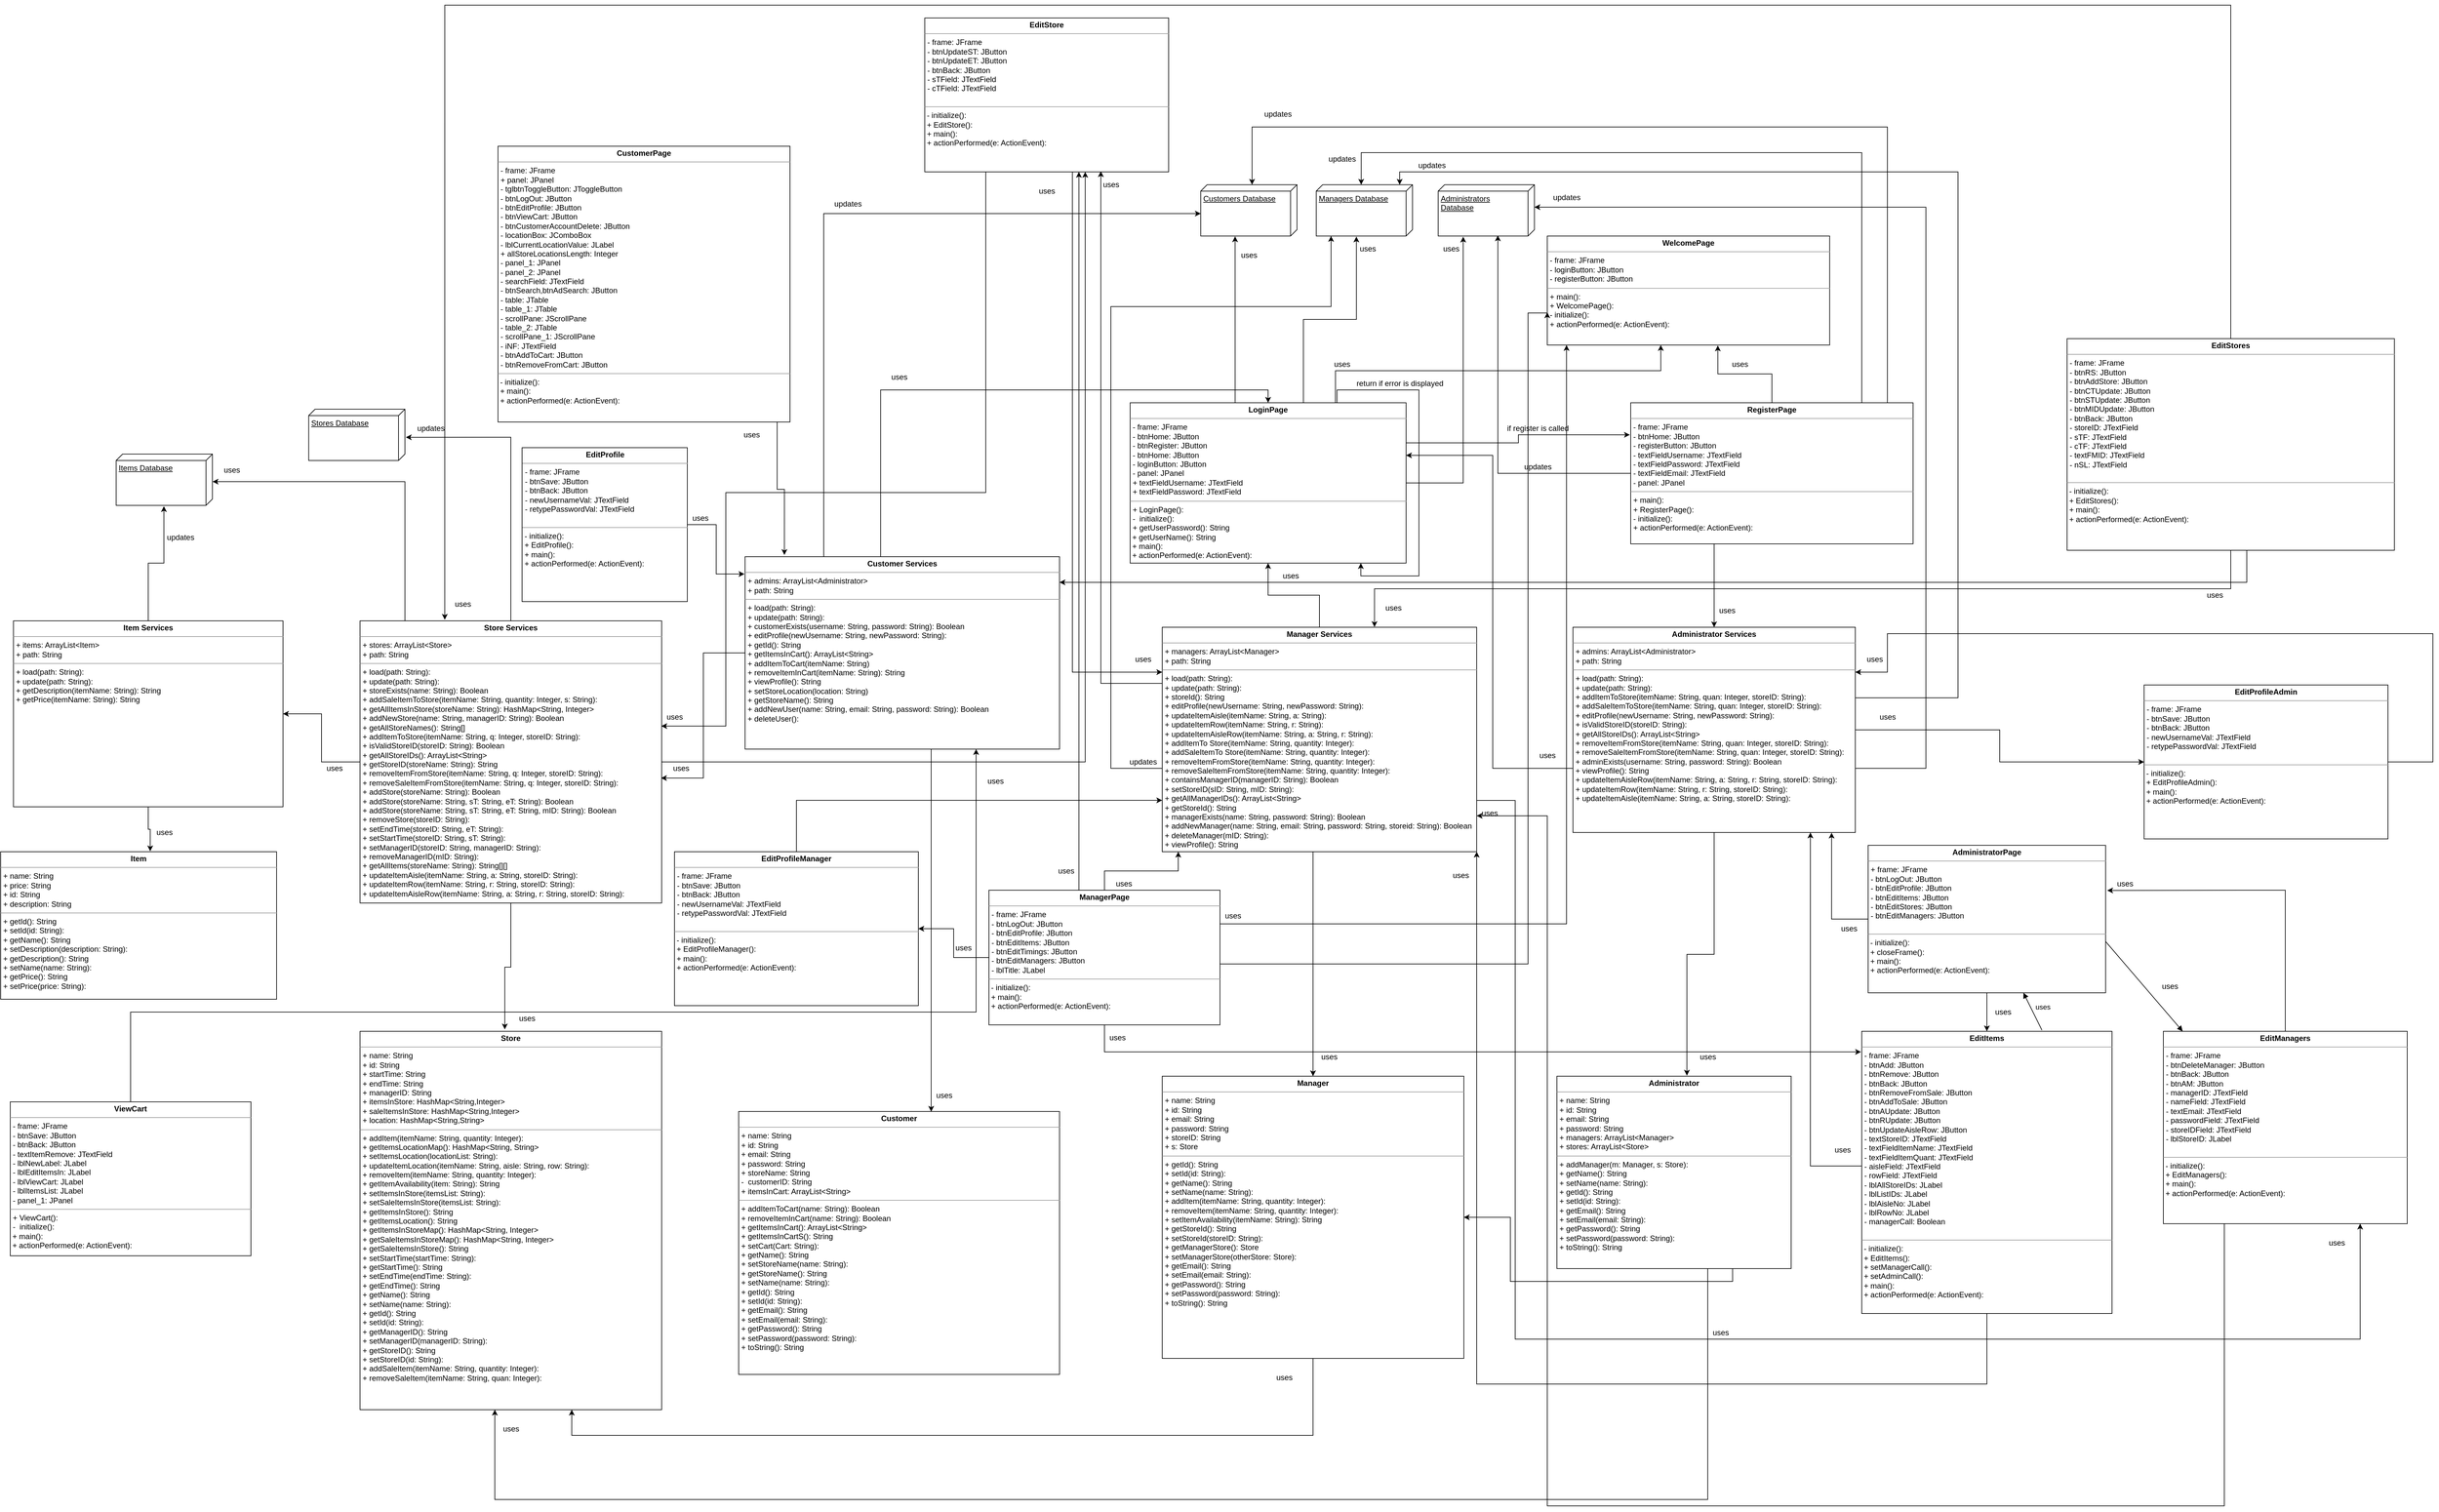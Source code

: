 <mxfile version="17.4.2" type="device"><diagram id="C5RBs43oDa-KdzZeNtuy" name="Page-1"><mxGraphModel dx="4918" dy="2867" grid="1" gridSize="10" guides="1" tooltips="1" connect="1" arrows="1" fold="1" page="1" pageScale="1" pageWidth="1169" pageHeight="827" math="0" shadow="0"><root><mxCell id="WIyWlLk6GJQsqaUBKTNV-0"/><mxCell id="WIyWlLk6GJQsqaUBKTNV-1" parent="WIyWlLk6GJQsqaUBKTNV-0"/><mxCell id="_gxy7MoV598Keeg9iK0A-14" style="edgeStyle=orthogonalEdgeStyle;rounded=0;orthogonalLoop=1;jettySize=auto;html=1;entryX=0.5;entryY=0;entryDx=0;entryDy=0;exitX=0.431;exitY=0.001;exitDx=0;exitDy=0;exitPerimeter=0;" edge="1" parent="WIyWlLk6GJQsqaUBKTNV-1" source="_gxy7MoV598Keeg9iK0A-8" target="_gxy7MoV598Keeg9iK0A-12"><mxGeometry relative="1" as="geometry"/></mxCell><mxCell id="_gxy7MoV598Keeg9iK0A-48" style="edgeStyle=orthogonalEdgeStyle;rounded=0;orthogonalLoop=1;jettySize=auto;html=1;exitX=0.25;exitY=0;exitDx=0;exitDy=0;entryX=0;entryY=0;entryDx=45;entryDy=150;entryPerimeter=0;" edge="1" parent="WIyWlLk6GJQsqaUBKTNV-1" source="_gxy7MoV598Keeg9iK0A-8" target="_gxy7MoV598Keeg9iK0A-23"><mxGeometry relative="1" as="geometry"/></mxCell><mxCell id="_gxy7MoV598Keeg9iK0A-51" style="edgeStyle=orthogonalEdgeStyle;rounded=0;orthogonalLoop=1;jettySize=auto;html=1;entryX=0.6;entryY=0.001;entryDx=0;entryDy=0;entryPerimeter=0;" edge="1" parent="WIyWlLk6GJQsqaUBKTNV-1" source="_gxy7MoV598Keeg9iK0A-8" target="_gxy7MoV598Keeg9iK0A-41"><mxGeometry relative="1" as="geometry"><mxPoint x="700" y="1200" as="targetPoint"/><Array as="points"><mxPoint x="700" y="800"/><mxPoint x="700" y="800"/></Array></mxGeometry></mxCell><mxCell id="_gxy7MoV598Keeg9iK0A-73" style="edgeStyle=orthogonalEdgeStyle;rounded=0;orthogonalLoop=1;jettySize=auto;html=1;entryX=0.998;entryY=0.557;entryDx=0;entryDy=0;entryPerimeter=0;" edge="1" parent="WIyWlLk6GJQsqaUBKTNV-1" source="_gxy7MoV598Keeg9iK0A-8" target="_gxy7MoV598Keeg9iK0A-45"><mxGeometry relative="1" as="geometry"/></mxCell><mxCell id="_gxy7MoV598Keeg9iK0A-8" value="&lt;p style=&quot;margin: 0px ; margin-top: 4px ; text-align: center&quot;&gt;&lt;b&gt;Customer Services&lt;/b&gt;&lt;/p&gt;&lt;hr size=&quot;1&quot;&gt;&lt;p style=&quot;margin: 0px 0px 0px 4px&quot;&gt;+ admins: ArrayList&amp;lt;Administrator&amp;gt;&lt;/p&gt;&lt;p style=&quot;margin: 0px 0px 0px 4px&quot;&gt;+ path: String&lt;/p&gt;&lt;hr size=&quot;1&quot;&gt;&lt;p style=&quot;margin: 0px 0px 0px 4px&quot;&gt;+ load(path: String):&lt;/p&gt;&lt;p style=&quot;margin: 0px 0px 0px 4px&quot;&gt;+ update(path: String):&lt;/p&gt;&lt;p style=&quot;margin: 0px 0px 0px 4px&quot;&gt;+ customerExists(username: String, password: String): Boolean&lt;br&gt;&lt;/p&gt;&lt;p style=&quot;margin: 0px 0px 0px 4px&quot;&gt;+ editProfile(newUsername: String, newPassword: String):&lt;br&gt;&lt;/p&gt;&lt;p style=&quot;margin: 0px 0px 0px 4px&quot;&gt;+ getId(): String&lt;/p&gt;&lt;p style=&quot;margin: 0px 0px 0px 4px&quot;&gt;+ getItemsInCart(): ArrayList&amp;lt;String&amp;gt;&lt;/p&gt;&lt;p style=&quot;margin: 0px 0px 0px 4px&quot;&gt;+ addItemToCart(itemName: String)&lt;/p&gt;&lt;p style=&quot;margin: 0px 0px 0px 4px&quot;&gt;+ removeItemInCart(itemName: String): String&lt;/p&gt;&lt;p style=&quot;margin: 0px 0px 0px 4px&quot;&gt;+ viewProfile(): String&lt;/p&gt;&lt;p style=&quot;margin: 0px 0px 0px 4px&quot;&gt;+ setStoreLocation(location: String)&lt;/p&gt;&lt;p style=&quot;margin: 0px 0px 0px 4px&quot;&gt;+ getStoreName(): String&lt;/p&gt;&lt;p style=&quot;margin: 0px 0px 0px 4px&quot;&gt;+ addNewUser(name: String, email: String, password: String): Boolean&lt;/p&gt;&lt;p style=&quot;margin: 0px 0px 0px 4px&quot;&gt;+ deleteUser():&lt;/p&gt;&lt;p style=&quot;margin: 0px 0px 0px 4px&quot;&gt;&lt;br&gt;&lt;/p&gt;" style="verticalAlign=top;align=left;overflow=fill;fontSize=12;fontFamily=Helvetica;html=1;" vertex="1" parent="WIyWlLk6GJQsqaUBKTNV-1"><mxGeometry x="410" y="340" width="490" height="300" as="geometry"/></mxCell><mxCell id="_gxy7MoV598Keeg9iK0A-16" style="edgeStyle=orthogonalEdgeStyle;rounded=0;orthogonalLoop=1;jettySize=auto;html=1;" edge="1" parent="WIyWlLk6GJQsqaUBKTNV-1" source="_gxy7MoV598Keeg9iK0A-9" target="_gxy7MoV598Keeg9iK0A-12"><mxGeometry relative="1" as="geometry"/></mxCell><mxCell id="_gxy7MoV598Keeg9iK0A-52" style="edgeStyle=orthogonalEdgeStyle;rounded=0;orthogonalLoop=1;jettySize=auto;html=1;entryX=0.5;entryY=0;entryDx=0;entryDy=0;" edge="1" parent="WIyWlLk6GJQsqaUBKTNV-1" source="_gxy7MoV598Keeg9iK0A-9" target="_gxy7MoV598Keeg9iK0A-42"><mxGeometry relative="1" as="geometry"><Array as="points"><mxPoint x="1295" y="930"/><mxPoint x="1295" y="930"/></Array></mxGeometry></mxCell><mxCell id="_gxy7MoV598Keeg9iK0A-56" style="edgeStyle=orthogonalEdgeStyle;rounded=0;orthogonalLoop=1;jettySize=auto;html=1;entryX=0.999;entryY=0.846;entryDx=0;entryDy=0;entryPerimeter=0;" edge="1" parent="WIyWlLk6GJQsqaUBKTNV-1" source="_gxy7MoV598Keeg9iK0A-9" target="_gxy7MoV598Keeg9iK0A-24"><mxGeometry relative="1" as="geometry"><Array as="points"><mxPoint x="980" y="670"/><mxPoint x="980" y="-50"/><mxPoint x="1323" y="-50"/></Array></mxGeometry></mxCell><mxCell id="_gxy7MoV598Keeg9iK0A-123" style="edgeStyle=orthogonalEdgeStyle;rounded=0;orthogonalLoop=1;jettySize=auto;html=1;entryX=0.807;entryY=1;entryDx=0;entryDy=0;entryPerimeter=0;" edge="1" parent="WIyWlLk6GJQsqaUBKTNV-1" target="_gxy7MoV598Keeg9iK0A-116"><mxGeometry relative="1" as="geometry"><mxPoint x="1540" y="720" as="sourcePoint"/><Array as="points"><mxPoint x="1610" y="720"/><mxPoint x="1610" y="1560"/><mxPoint x="2927" y="1560"/></Array></mxGeometry></mxCell><mxCell id="_gxy7MoV598Keeg9iK0A-141" style="edgeStyle=orthogonalEdgeStyle;rounded=0;orthogonalLoop=1;jettySize=auto;html=1;exitX=0;exitY=0.25;exitDx=0;exitDy=0;entryX=0.722;entryY=0.996;entryDx=0;entryDy=0;entryPerimeter=0;" edge="1" parent="WIyWlLk6GJQsqaUBKTNV-1" source="_gxy7MoV598Keeg9iK0A-9" target="_gxy7MoV598Keeg9iK0A-135"><mxGeometry relative="1" as="geometry"/></mxCell><mxCell id="_gxy7MoV598Keeg9iK0A-9" value="&lt;p style=&quot;margin: 0px ; margin-top: 4px ; text-align: center&quot;&gt;&lt;b&gt;Manager Services&lt;/b&gt;&lt;/p&gt;&lt;hr size=&quot;1&quot;&gt;&lt;p style=&quot;margin: 0px 0px 0px 4px&quot;&gt;+ managers: ArrayList&amp;lt;Manager&amp;gt;&lt;/p&gt;&lt;p style=&quot;margin: 0px 0px 0px 4px&quot;&gt;+ path: String&lt;/p&gt;&lt;hr size=&quot;1&quot;&gt;&lt;p style=&quot;margin: 0px 0px 0px 4px&quot;&gt;+ load(path: String):&lt;/p&gt;&lt;p style=&quot;margin: 0px 0px 0px 4px&quot;&gt;+ update(path: String):&lt;/p&gt;&lt;p style=&quot;margin: 0px 0px 0px 4px&quot;&gt;+ storeId(): String&lt;/p&gt;&lt;p style=&quot;margin: 0px 0px 0px 4px&quot;&gt;+ editProfile(newUsername: String, newPassword: String):&lt;/p&gt;&lt;p style=&quot;margin: 0px 0px 0px 4px&quot;&gt;+ updateItemAisle(itemName: String, a: String):&lt;/p&gt;&lt;p style=&quot;margin: 0px 0px 0px 4px&quot;&gt;+ updateItemRow(itemName: String, r: String):&lt;/p&gt;&lt;p style=&quot;margin: 0px 0px 0px 4px&quot;&gt;+ updateItemAisleRow(itemName: String, a: String, r: String):&lt;/p&gt;&lt;p style=&quot;margin: 0px 0px 0px 4px&quot;&gt;+ addItemTo Store(itemName: String, quantity: Integer):&lt;/p&gt;&lt;p style=&quot;margin: 0px 0px 0px 4px&quot;&gt;+ addSaleItemTo Store(itemName: String, quantity: Integer):&lt;br&gt;&lt;/p&gt;&lt;p style=&quot;margin: 0px 0px 0px 4px&quot;&gt;+ removeItemFromStore(itemName: String, quantity: Integer):&lt;br&gt;&lt;/p&gt;&lt;p style=&quot;margin: 0px 0px 0px 4px&quot;&gt;+ removeSaleItemFromStore(itemName: String, quantity: Integer):&lt;br&gt;&lt;/p&gt;&lt;p style=&quot;margin: 0px 0px 0px 4px&quot;&gt;+ containsManagerID(managerID: String): Boolean&lt;/p&gt;&lt;p style=&quot;margin: 0px 0px 0px 4px&quot;&gt;+ setStoreID(sID: String, mID: String):&lt;/p&gt;&lt;p style=&quot;margin: 0px 0px 0px 4px&quot;&gt;+ getAllManagerIDs(): ArrayList&amp;lt;String&amp;gt;&lt;/p&gt;&lt;p style=&quot;margin: 0px 0px 0px 4px&quot;&gt;+ getStoreId(): String&lt;/p&gt;&lt;p style=&quot;margin: 0px 0px 0px 4px&quot;&gt;+ managerExists(name: String, password: String): Boolean&lt;/p&gt;&lt;p style=&quot;margin: 0px 0px 0px 4px&quot;&gt;+ addNewManager(name: String, email: String, password: String, storeid: String): Boolean&lt;/p&gt;&lt;p style=&quot;margin: 0px 0px 0px 4px&quot;&gt;+ deleteManager(mID: String):&lt;/p&gt;&lt;p style=&quot;margin: 0px 0px 0px 4px&quot;&gt;+ viewProfile(): String&lt;/p&gt;" style="verticalAlign=top;align=left;overflow=fill;fontSize=12;fontFamily=Helvetica;html=1;" vertex="1" parent="WIyWlLk6GJQsqaUBKTNV-1"><mxGeometry x="1060" y="450" width="490" height="350" as="geometry"/></mxCell><mxCell id="_gxy7MoV598Keeg9iK0A-17" style="edgeStyle=orthogonalEdgeStyle;rounded=0;orthogonalLoop=1;jettySize=auto;html=1;" edge="1" parent="WIyWlLk6GJQsqaUBKTNV-1" source="_gxy7MoV598Keeg9iK0A-11" target="_gxy7MoV598Keeg9iK0A-12"><mxGeometry relative="1" as="geometry"><Array as="points"><mxPoint x="1575" y="670"/><mxPoint x="1575" y="182"/></Array></mxGeometry></mxCell><mxCell id="_gxy7MoV598Keeg9iK0A-50" style="edgeStyle=orthogonalEdgeStyle;rounded=0;orthogonalLoop=1;jettySize=auto;html=1;entryX=0;entryY=0;entryDx=35;entryDy=0;entryPerimeter=0;" edge="1" parent="WIyWlLk6GJQsqaUBKTNV-1" source="_gxy7MoV598Keeg9iK0A-11" target="_gxy7MoV598Keeg9iK0A-25"><mxGeometry relative="1" as="geometry"><Array as="points"><mxPoint x="2250" y="670"/><mxPoint x="2250" y="-205"/></Array></mxGeometry></mxCell><mxCell id="_gxy7MoV598Keeg9iK0A-53" style="edgeStyle=orthogonalEdgeStyle;rounded=0;orthogonalLoop=1;jettySize=auto;html=1;entryX=0.555;entryY=-0.003;entryDx=0;entryDy=0;entryPerimeter=0;" edge="1" parent="WIyWlLk6GJQsqaUBKTNV-1" source="_gxy7MoV598Keeg9iK0A-11" target="_gxy7MoV598Keeg9iK0A-43"><mxGeometry relative="1" as="geometry"/></mxCell><mxCell id="_gxy7MoV598Keeg9iK0A-54" style="edgeStyle=orthogonalEdgeStyle;rounded=0;orthogonalLoop=1;jettySize=auto;html=1;exitX=1;exitY=0.25;exitDx=0;exitDy=0;" edge="1" parent="WIyWlLk6GJQsqaUBKTNV-1" source="_gxy7MoV598Keeg9iK0A-11"><mxGeometry relative="1" as="geometry"><mxPoint x="1430" y="-240" as="targetPoint"/><Array as="points"><mxPoint x="2300" y="560"/><mxPoint x="2300" y="-260"/><mxPoint x="1430" y="-260"/><mxPoint x="1430" y="-240"/></Array></mxGeometry></mxCell><mxCell id="_gxy7MoV598Keeg9iK0A-138" style="edgeStyle=orthogonalEdgeStyle;rounded=0;orthogonalLoop=1;jettySize=auto;html=1;" edge="1" parent="WIyWlLk6GJQsqaUBKTNV-1" source="_gxy7MoV598Keeg9iK0A-11" target="_gxy7MoV598Keeg9iK0A-128"><mxGeometry relative="1" as="geometry"/></mxCell><mxCell id="_gxy7MoV598Keeg9iK0A-11" value="&lt;p style=&quot;margin: 0px ; margin-top: 4px ; text-align: center&quot;&gt;&lt;b&gt;Administrator Services&lt;/b&gt;&lt;/p&gt;&lt;hr size=&quot;1&quot;&gt;&lt;p style=&quot;margin: 0px 0px 0px 4px&quot;&gt;+ admins: ArrayList&amp;lt;Administrator&amp;gt;&lt;/p&gt;&lt;p style=&quot;margin: 0px 0px 0px 4px&quot;&gt;+ path: String&lt;/p&gt;&lt;hr size=&quot;1&quot;&gt;&lt;p style=&quot;margin: 0px 0px 0px 4px&quot;&gt;+ load(path: String):&lt;/p&gt;&lt;p style=&quot;margin: 0px 0px 0px 4px&quot;&gt;+ update(path: String):&lt;/p&gt;&lt;p style=&quot;margin: 0px 0px 0px 4px&quot;&gt;+ addItemToStore(itemName: String, quan: Integer, storeID: String):&lt;/p&gt;&lt;p style=&quot;margin: 0px 0px 0px 4px&quot;&gt;+ addSaleItemToStore(itemName: String, quan: Integer, storeID: String):&lt;/p&gt;&lt;p style=&quot;margin: 0px 0px 0px 4px&quot;&gt;+ editProfile(newUsername: String, newPassword: String):&lt;/p&gt;&lt;p style=&quot;margin: 0px 0px 0px 4px&quot;&gt;+ isValidStoreID(storeID: String):&lt;/p&gt;&lt;p style=&quot;margin: 0px 0px 0px 4px&quot;&gt;+ getAllStoreIDs(): ArrayList&amp;lt;String&amp;gt;&lt;/p&gt;&lt;p style=&quot;margin: 0px 0px 0px 4px&quot;&gt;+ removeItemFromStore(itemName: String, quan: Integer, storeID: String):&lt;/p&gt;&lt;p style=&quot;margin: 0px 0px 0px 4px&quot;&gt;+ removeSaleItemFromStore(itemName: String, quan: Integer, storeID: String):&lt;br&gt;&lt;/p&gt;&lt;p style=&quot;margin: 0px 0px 0px 4px&quot;&gt;+ adminExists(username: String, password: String): Boolean&lt;/p&gt;&lt;p style=&quot;margin: 0px 0px 0px 4px&quot;&gt;+ viewProfile(): String&lt;/p&gt;&lt;p style=&quot;margin: 0px 0px 0px 4px&quot;&gt;+ updateItemAisleRow(itemName: String, a: String, r: String, storeID: String):&lt;/p&gt;&lt;p style=&quot;margin: 0px 0px 0px 4px&quot;&gt;+ updateItemRow(itemName: String, r: String, storeID: String):&lt;/p&gt;&lt;p style=&quot;margin: 0px 0px 0px 4px&quot;&gt;+ updateItemAisle(itemName: String, a: String, storeID: String):&lt;/p&gt;&lt;p style=&quot;margin: 0px 0px 0px 4px&quot;&gt;&lt;/p&gt;" style="verticalAlign=top;align=left;overflow=fill;fontSize=12;fontFamily=Helvetica;html=1;" vertex="1" parent="WIyWlLk6GJQsqaUBKTNV-1"><mxGeometry x="1700" y="450" width="440" height="320" as="geometry"/></mxCell><mxCell id="_gxy7MoV598Keeg9iK0A-21" style="edgeStyle=orthogonalEdgeStyle;rounded=0;orthogonalLoop=1;jettySize=auto;html=1;exitX=1;exitY=0.25;exitDx=0;exitDy=0;entryX=-0.003;entryY=0.227;entryDx=0;entryDy=0;entryPerimeter=0;" edge="1" parent="WIyWlLk6GJQsqaUBKTNV-1" source="_gxy7MoV598Keeg9iK0A-12" target="_gxy7MoV598Keeg9iK0A-20"><mxGeometry relative="1" as="geometry"><mxPoint x="1690" y="152" as="targetPoint"/></mxGeometry></mxCell><mxCell id="_gxy7MoV598Keeg9iK0A-26" style="edgeStyle=orthogonalEdgeStyle;rounded=0;orthogonalLoop=1;jettySize=auto;html=1;exitX=0;exitY=0;exitDx=0;exitDy=0;entryX=1.006;entryY=0.643;entryDx=0;entryDy=0;entryPerimeter=0;" edge="1" parent="WIyWlLk6GJQsqaUBKTNV-1" source="_gxy7MoV598Keeg9iK0A-12" target="_gxy7MoV598Keeg9iK0A-23"><mxGeometry relative="1" as="geometry"><Array as="points"><mxPoint x="1174" y="100"/></Array></mxGeometry></mxCell><mxCell id="_gxy7MoV598Keeg9iK0A-27" style="edgeStyle=orthogonalEdgeStyle;rounded=0;orthogonalLoop=1;jettySize=auto;html=1;entryX=1.01;entryY=0.583;entryDx=0;entryDy=0;entryPerimeter=0;" edge="1" parent="WIyWlLk6GJQsqaUBKTNV-1" source="_gxy7MoV598Keeg9iK0A-12" target="_gxy7MoV598Keeg9iK0A-24"><mxGeometry relative="1" as="geometry"><Array as="points"><mxPoint x="1280" y="-30"/><mxPoint x="1363" y="-30"/></Array></mxGeometry></mxCell><mxCell id="_gxy7MoV598Keeg9iK0A-28" style="edgeStyle=orthogonalEdgeStyle;rounded=0;orthogonalLoop=1;jettySize=auto;html=1;entryX=1.013;entryY=0.74;entryDx=0;entryDy=0;entryPerimeter=0;" edge="1" parent="WIyWlLk6GJQsqaUBKTNV-1" source="_gxy7MoV598Keeg9iK0A-12" target="_gxy7MoV598Keeg9iK0A-25"><mxGeometry relative="1" as="geometry"/></mxCell><mxCell id="_gxy7MoV598Keeg9iK0A-67" style="edgeStyle=orthogonalEdgeStyle;rounded=0;orthogonalLoop=1;jettySize=auto;html=1;exitX=0.75;exitY=0;exitDx=0;exitDy=0;entryX=0.402;entryY=1;entryDx=0;entryDy=0;entryPerimeter=0;" edge="1" parent="WIyWlLk6GJQsqaUBKTNV-1" source="_gxy7MoV598Keeg9iK0A-12" target="_gxy7MoV598Keeg9iK0A-64"><mxGeometry relative="1" as="geometry"><Array as="points"><mxPoint x="1330" y="100"/><mxPoint x="1330" y="50"/><mxPoint x="1837" y="50"/></Array></mxGeometry></mxCell><mxCell id="_gxy7MoV598Keeg9iK0A-12" value="&lt;p style=&quot;margin: 0px ; margin-top: 4px ; text-align: center&quot;&gt;&lt;b&gt;LoginPage&lt;/b&gt;&lt;/p&gt;&lt;hr size=&quot;1&quot;&gt;&lt;p style=&quot;margin: 0px 0px 0px 4px&quot;&gt;- frame: JFrame&lt;/p&gt;&lt;p style=&quot;margin: 0px 0px 0px 4px&quot;&gt;- btnHome: JButton&lt;/p&gt;&lt;p style=&quot;margin: 0px 0px 0px 4px&quot;&gt;- btnRegister: JButton&lt;/p&gt;&lt;p style=&quot;margin: 0px 0px 0px 4px&quot;&gt;- btnHome: JButton&lt;/p&gt;&lt;p style=&quot;margin: 0px 0px 0px 4px&quot;&gt;- loginButton: JButton&lt;br&gt;&lt;/p&gt;&lt;p style=&quot;margin: 0px 0px 0px 4px&quot;&gt;- panel: JPanel&lt;/p&gt;&lt;p style=&quot;margin: 0px 0px 0px 4px&quot;&gt;+&amp;nbsp;textFieldUsername:&amp;nbsp;JTextField&lt;/p&gt;&lt;p style=&quot;margin: 0px 0px 0px 4px&quot;&gt;+&amp;nbsp;textFieldPassword:&amp;nbsp;JTextField&lt;/p&gt;&lt;hr size=&quot;1&quot;&gt;&lt;p style=&quot;margin: 0px 0px 0px 4px&quot;&gt;+ LoginPage():&lt;/p&gt;&lt;p style=&quot;margin: 0px 0px 0px 4px&quot;&gt;-&amp;nbsp; initialize():&lt;/p&gt;&lt;p style=&quot;margin: 0px 0px 0px 4px&quot;&gt;+ getUserPassword(): String&lt;/p&gt;&amp;nbsp;+ getUserName(): String&lt;br&gt;&amp;nbsp;+ main():&amp;nbsp;&lt;br&gt;&amp;nbsp;+ actionPerformed(e: ActionEvent):" style="verticalAlign=top;align=left;overflow=fill;fontSize=12;fontFamily=Helvetica;html=1;" vertex="1" parent="WIyWlLk6GJQsqaUBKTNV-1"><mxGeometry x="1010" y="100" width="430" height="250" as="geometry"/></mxCell><mxCell id="_gxy7MoV598Keeg9iK0A-18" style="edgeStyle=orthogonalEdgeStyle;rounded=0;orthogonalLoop=1;jettySize=auto;html=1;exitX=0.75;exitY=0;exitDx=0;exitDy=0;entryX=0.836;entryY=1;entryDx=0;entryDy=0;entryPerimeter=0;" edge="1" parent="WIyWlLk6GJQsqaUBKTNV-1" source="_gxy7MoV598Keeg9iK0A-12" target="_gxy7MoV598Keeg9iK0A-12"><mxGeometry relative="1" as="geometry"/></mxCell><mxCell id="_gxy7MoV598Keeg9iK0A-19" value="return if error is displayed" style="text;html=1;align=center;verticalAlign=middle;resizable=0;points=[];autosize=1;strokeColor=none;fillColor=none;" vertex="1" parent="WIyWlLk6GJQsqaUBKTNV-1"><mxGeometry x="1355" y="60" width="150" height="20" as="geometry"/></mxCell><mxCell id="_gxy7MoV598Keeg9iK0A-29" style="edgeStyle=orthogonalEdgeStyle;rounded=0;orthogonalLoop=1;jettySize=auto;html=1;entryX=0.988;entryY=0.38;entryDx=0;entryDy=0;entryPerimeter=0;" edge="1" parent="WIyWlLk6GJQsqaUBKTNV-1" source="_gxy7MoV598Keeg9iK0A-20" target="_gxy7MoV598Keeg9iK0A-25"><mxGeometry relative="1" as="geometry"/></mxCell><mxCell id="_gxy7MoV598Keeg9iK0A-30" style="edgeStyle=orthogonalEdgeStyle;rounded=0;orthogonalLoop=1;jettySize=auto;html=1;entryX=0;entryY=0.533;entryDx=0;entryDy=0;entryPerimeter=0;" edge="1" parent="WIyWlLk6GJQsqaUBKTNV-1" source="_gxy7MoV598Keeg9iK0A-20" target="_gxy7MoV598Keeg9iK0A-24"><mxGeometry relative="1" as="geometry"><mxPoint x="1360" y="-250" as="targetPoint"/><Array as="points"><mxPoint x="2150" y="-290"/><mxPoint x="1370" y="-290"/></Array></mxGeometry></mxCell><mxCell id="_gxy7MoV598Keeg9iK0A-32" style="edgeStyle=orthogonalEdgeStyle;rounded=0;orthogonalLoop=1;jettySize=auto;html=1;entryX=0;entryY=0;entryDx=0;entryDy=70;entryPerimeter=0;" edge="1" parent="WIyWlLk6GJQsqaUBKTNV-1" source="_gxy7MoV598Keeg9iK0A-20" target="_gxy7MoV598Keeg9iK0A-23"><mxGeometry relative="1" as="geometry"><mxPoint x="2271.111" y="-490" as="targetPoint"/><Array as="points"><mxPoint x="2190" y="-330"/><mxPoint x="1200" y="-330"/></Array></mxGeometry></mxCell><mxCell id="_gxy7MoV598Keeg9iK0A-68" style="edgeStyle=orthogonalEdgeStyle;rounded=0;orthogonalLoop=1;jettySize=auto;html=1;entryX=0.604;entryY=1.004;entryDx=0;entryDy=0;entryPerimeter=0;" edge="1" parent="WIyWlLk6GJQsqaUBKTNV-1" source="_gxy7MoV598Keeg9iK0A-20" target="_gxy7MoV598Keeg9iK0A-64"><mxGeometry relative="1" as="geometry"/></mxCell><mxCell id="_gxy7MoV598Keeg9iK0A-164" style="edgeStyle=orthogonalEdgeStyle;rounded=0;orthogonalLoop=1;jettySize=auto;html=1;" edge="1" parent="WIyWlLk6GJQsqaUBKTNV-1" source="_gxy7MoV598Keeg9iK0A-20"><mxGeometry relative="1" as="geometry"><mxPoint x="900" y="380" as="targetPoint"/><Array as="points"><mxPoint x="1920" y="380"/></Array></mxGeometry></mxCell><mxCell id="_gxy7MoV598Keeg9iK0A-20" value="&lt;p style=&quot;margin: 0px ; margin-top: 4px ; text-align: center&quot;&gt;&lt;b&gt;RegisterPage&lt;/b&gt;&lt;/p&gt;&lt;hr size=&quot;1&quot;&gt;&lt;p style=&quot;margin: 0px 0px 0px 4px&quot;&gt;- frame: JFrame&lt;/p&gt;&lt;p style=&quot;margin: 0px 0px 0px 4px&quot;&gt;- btnHome: JButton&lt;/p&gt;&lt;p style=&quot;margin: 0px 0px 0px 4px&quot;&gt;- registerButton: JButton&lt;/p&gt;&lt;p style=&quot;margin: 0px 0px 0px 4px&quot;&gt;- textFieldUsername: JTextField&lt;/p&gt;&lt;p style=&quot;margin: 0px 0px 0px 4px&quot;&gt;- textFieldPassword: JTextField&lt;/p&gt;&lt;p style=&quot;margin: 0px 0px 0px 4px&quot;&gt;- textFieldEmail: JTextField&lt;br&gt;&lt;/p&gt;&lt;p style=&quot;margin: 0px 0px 0px 4px&quot;&gt;- panel: JPanel&lt;/p&gt;&lt;hr size=&quot;1&quot;&gt;&lt;p style=&quot;margin: 0px 0px 0px 4px&quot;&gt;+ main():&lt;/p&gt;&lt;p style=&quot;margin: 0px 0px 0px 4px&quot;&gt;+ RegisterPage():&lt;/p&gt;&lt;p style=&quot;margin: 0px 0px 0px 4px&quot;&gt;- initialize():&lt;/p&gt;&lt;p style=&quot;margin: 0px 0px 0px 4px&quot;&gt;+ actionPerformed(e: ActionEvent):&lt;/p&gt;&lt;p style=&quot;margin: 0px 0px 0px 4px&quot;&gt;&lt;br&gt;&lt;/p&gt;" style="verticalAlign=top;align=left;overflow=fill;fontSize=12;fontFamily=Helvetica;html=1;" vertex="1" parent="WIyWlLk6GJQsqaUBKTNV-1"><mxGeometry x="1790" y="100" width="440" height="220" as="geometry"/></mxCell><mxCell id="_gxy7MoV598Keeg9iK0A-22" value="if register is called&lt;br&gt;" style="text;html=1;align=center;verticalAlign=middle;resizable=0;points=[];autosize=1;strokeColor=none;fillColor=none;" vertex="1" parent="WIyWlLk6GJQsqaUBKTNV-1"><mxGeometry x="1590" y="130" width="110" height="20" as="geometry"/></mxCell><mxCell id="_gxy7MoV598Keeg9iK0A-23" value="Customers Database" style="verticalAlign=top;align=left;spacingTop=8;spacingLeft=2;spacingRight=12;shape=cube;size=10;direction=south;fontStyle=4;html=1;" vertex="1" parent="WIyWlLk6GJQsqaUBKTNV-1"><mxGeometry x="1120" y="-240" width="150" height="80" as="geometry"/></mxCell><mxCell id="_gxy7MoV598Keeg9iK0A-24" value="Managers Database" style="verticalAlign=top;align=left;spacingTop=8;spacingLeft=2;spacingRight=12;shape=cube;size=10;direction=south;fontStyle=4;html=1;" vertex="1" parent="WIyWlLk6GJQsqaUBKTNV-1"><mxGeometry x="1300" y="-240" width="150" height="80" as="geometry"/></mxCell><mxCell id="_gxy7MoV598Keeg9iK0A-25" value="Administrators&lt;br&gt;Database" style="verticalAlign=top;align=left;spacingTop=8;spacingLeft=2;spacingRight=12;shape=cube;size=10;direction=south;fontStyle=4;html=1;" vertex="1" parent="WIyWlLk6GJQsqaUBKTNV-1"><mxGeometry x="1490" y="-240" width="150" height="80" as="geometry"/></mxCell><mxCell id="_gxy7MoV598Keeg9iK0A-35" value="updates" style="text;html=1;align=center;verticalAlign=middle;resizable=0;points=[];autosize=1;strokeColor=none;fillColor=none;" vertex="1" parent="WIyWlLk6GJQsqaUBKTNV-1"><mxGeometry x="1310" y="-290" width="60" height="20" as="geometry"/></mxCell><mxCell id="_gxy7MoV598Keeg9iK0A-36" value="updates" style="text;html=1;align=center;verticalAlign=middle;resizable=0;points=[];autosize=1;strokeColor=none;fillColor=none;" vertex="1" parent="WIyWlLk6GJQsqaUBKTNV-1"><mxGeometry x="1210" y="-360" width="60" height="20" as="geometry"/></mxCell><mxCell id="_gxy7MoV598Keeg9iK0A-37" value="updates" style="text;html=1;align=center;verticalAlign=middle;resizable=0;points=[];autosize=1;strokeColor=none;fillColor=none;" vertex="1" parent="WIyWlLk6GJQsqaUBKTNV-1"><mxGeometry x="1615" y="190" width="60" height="20" as="geometry"/></mxCell><mxCell id="_gxy7MoV598Keeg9iK0A-38" value="uses" style="text;html=1;align=center;verticalAlign=middle;resizable=0;points=[];autosize=1;strokeColor=none;fillColor=none;" vertex="1" parent="WIyWlLk6GJQsqaUBKTNV-1"><mxGeometry x="1490" y="-150" width="40" height="20" as="geometry"/></mxCell><mxCell id="_gxy7MoV598Keeg9iK0A-39" value="uses" style="text;html=1;align=center;verticalAlign=middle;resizable=0;points=[];autosize=1;strokeColor=none;fillColor=none;" vertex="1" parent="WIyWlLk6GJQsqaUBKTNV-1"><mxGeometry x="1360" y="-150" width="40" height="20" as="geometry"/></mxCell><mxCell id="_gxy7MoV598Keeg9iK0A-40" value="uses" style="text;html=1;align=center;verticalAlign=middle;resizable=0;points=[];autosize=1;strokeColor=none;fillColor=none;" vertex="1" parent="WIyWlLk6GJQsqaUBKTNV-1"><mxGeometry x="1175" y="-140" width="40" height="20" as="geometry"/></mxCell><mxCell id="_gxy7MoV598Keeg9iK0A-41" value="&lt;p style=&quot;margin: 0px ; margin-top: 4px ; text-align: center&quot;&gt;&lt;b&gt;Customer&lt;/b&gt;&lt;/p&gt;&lt;hr size=&quot;1&quot;&gt;&lt;p style=&quot;margin: 0px 0px 0px 4px&quot;&gt;+ name: String&lt;br&gt;&lt;/p&gt;&lt;p style=&quot;margin: 0px 0px 0px 4px&quot;&gt;+ id: String&lt;/p&gt;&lt;p style=&quot;margin: 0px 0px 0px 4px&quot;&gt;+ email: String&lt;/p&gt;&lt;p style=&quot;margin: 0px 0px 0px 4px&quot;&gt;+ password: String&lt;/p&gt;&lt;p style=&quot;margin: 0px 0px 0px 4px&quot;&gt;+ storeName: String&lt;/p&gt;&lt;p style=&quot;margin: 0px 0px 0px 4px&quot;&gt;-&amp;nbsp; customerID: String&lt;/p&gt;&lt;p style=&quot;margin: 0px 0px 0px 4px&quot;&gt;+ itemsInCart: ArrayList&amp;lt;String&amp;gt;&lt;/p&gt;&lt;hr size=&quot;1&quot;&gt;&lt;p style=&quot;margin: 0px 0px 0px 4px&quot;&gt;+&amp;nbsp;addItemToCart(name: String): Boolean&lt;/p&gt;&lt;p style=&quot;margin: 0px 0px 0px 4px&quot;&gt;+ removeItemInCart(name: String): Boolean&lt;br&gt;&lt;/p&gt;&lt;p style=&quot;margin: 0px 0px 0px 4px&quot;&gt;+&amp;nbsp;getItemsInCart(): ArrayList&amp;lt;String&amp;gt;&lt;/p&gt;&lt;p style=&quot;margin: 0px 0px 0px 4px&quot;&gt;+&amp;nbsp;getItemsInCartS(): String&lt;/p&gt;&lt;p style=&quot;margin: 0px 0px 0px 4px&quot;&gt;+ setCart(Cart: String):&lt;/p&gt;&lt;p style=&quot;margin: 0px 0px 0px 4px&quot;&gt;+ getName(): String&lt;/p&gt;&lt;p style=&quot;margin: 0px 0px 0px 4px&quot;&gt;+ setStoreName(name: String):&lt;/p&gt;&lt;p style=&quot;margin: 0px 0px 0px 4px&quot;&gt;+ getStoreName(): String&lt;/p&gt;&lt;p style=&quot;margin: 0px 0px 0px 4px&quot;&gt;+ setName(name: String):&lt;/p&gt;&lt;p style=&quot;margin: 0px 0px 0px 4px&quot;&gt;+ getId(): String&lt;/p&gt;&lt;p style=&quot;margin: 0px 0px 0px 4px&quot;&gt;+ setId(id: String):&lt;/p&gt;&lt;p style=&quot;margin: 0px 0px 0px 4px&quot;&gt;+ getEmail(): String&lt;/p&gt;&lt;p style=&quot;margin: 0px 0px 0px 4px&quot;&gt;+ setEmail(email: String):&lt;/p&gt;&lt;p style=&quot;margin: 0px 0px 0px 4px&quot;&gt;+ getPassword(): String&lt;/p&gt;&lt;p style=&quot;margin: 0px 0px 0px 4px&quot;&gt;+ setPassword(password: String):&lt;/p&gt;&lt;p style=&quot;margin: 0px 0px 0px 4px&quot;&gt;+ toString(): String&lt;/p&gt;&lt;p style=&quot;margin: 0px 0px 0px 4px&quot;&gt;&lt;br&gt;&lt;/p&gt;&lt;p style=&quot;margin: 0px 0px 0px 4px&quot;&gt;&lt;br&gt;&lt;/p&gt;&lt;p style=&quot;margin: 0px 0px 0px 4px&quot;&gt;&lt;br&gt;&lt;/p&gt;&lt;p style=&quot;margin: 0px 0px 0px 4px&quot;&gt;&lt;br&gt;&lt;/p&gt;" style="verticalAlign=top;align=left;overflow=fill;fontSize=12;fontFamily=Helvetica;html=1;" vertex="1" parent="WIyWlLk6GJQsqaUBKTNV-1"><mxGeometry x="400" y="1205" width="500" height="410" as="geometry"/></mxCell><mxCell id="_gxy7MoV598Keeg9iK0A-95" style="edgeStyle=orthogonalEdgeStyle;rounded=0;orthogonalLoop=1;jettySize=auto;html=1;entryX=0.702;entryY=1;entryDx=0;entryDy=0;entryPerimeter=0;" edge="1" parent="WIyWlLk6GJQsqaUBKTNV-1" source="_gxy7MoV598Keeg9iK0A-42" target="_gxy7MoV598Keeg9iK0A-46"><mxGeometry relative="1" as="geometry"><mxPoint x="140" y="1750" as="targetPoint"/><Array as="points"><mxPoint x="1295" y="1710"/><mxPoint x="140" y="1710"/></Array></mxGeometry></mxCell><mxCell id="_gxy7MoV598Keeg9iK0A-42" value="&lt;p style=&quot;margin: 0px ; margin-top: 4px ; text-align: center&quot;&gt;&lt;b&gt;Manager&lt;/b&gt;&lt;/p&gt;&lt;hr size=&quot;1&quot;&gt;&lt;p style=&quot;margin: 0px 0px 0px 4px&quot;&gt;+ name: String&lt;br&gt;&lt;/p&gt;&lt;p style=&quot;margin: 0px 0px 0px 4px&quot;&gt;+ id: String&lt;/p&gt;&lt;p style=&quot;margin: 0px 0px 0px 4px&quot;&gt;+ email: String&lt;/p&gt;&lt;p style=&quot;margin: 0px 0px 0px 4px&quot;&gt;+ password: String&lt;/p&gt;&lt;p style=&quot;margin: 0px 0px 0px 4px&quot;&gt;+ storeID: String&lt;/p&gt;&lt;p style=&quot;margin: 0px 0px 0px 4px&quot;&gt;+ s: Store&lt;/p&gt;&lt;hr size=&quot;1&quot;&gt;&lt;p style=&quot;margin: 0px 0px 0px 4px&quot;&gt;+ getId(): String&lt;/p&gt;&lt;p style=&quot;margin: 0px 0px 0px 4px&quot;&gt;+ setId(id: String):&lt;/p&gt;&lt;p style=&quot;margin: 0px 0px 0px 4px&quot;&gt;+ getName(): String&lt;/p&gt;&lt;p style=&quot;margin: 0px 0px 0px 4px&quot;&gt;+ setName(name: String):&lt;/p&gt;&lt;p style=&quot;margin: 0px 0px 0px 4px&quot;&gt;+ addItem(itemName: String, quantity: Integer):&lt;/p&gt;&lt;p style=&quot;margin: 0px 0px 0px 4px&quot;&gt;+ removeItem(itemName: String, quantity: Integer):&lt;br&gt;&lt;/p&gt;&lt;p style=&quot;margin: 0px 0px 0px 4px&quot;&gt;+ setItemAvailability(itemName: String): String&lt;/p&gt;&lt;p style=&quot;margin: 0px 0px 0px 4px&quot;&gt;+ getStoreId(): String&lt;/p&gt;&lt;p style=&quot;margin: 0px 0px 0px 4px&quot;&gt;+ setStoreId(storeID: String):&lt;/p&gt;&lt;p style=&quot;margin: 0px 0px 0px 4px&quot;&gt;+ getManagerStore(): Store&lt;/p&gt;&lt;p style=&quot;margin: 0px 0px 0px 4px&quot;&gt;+ setManagerStore(otherStore: Store):&lt;/p&gt;&lt;p style=&quot;margin: 0px 0px 0px 4px&quot;&gt;+ getEmail(): String&lt;/p&gt;&lt;p style=&quot;margin: 0px 0px 0px 4px&quot;&gt;+ setEmail(email: String):&lt;/p&gt;&lt;p style=&quot;margin: 0px 0px 0px 4px&quot;&gt;+ getPassword(): String&lt;/p&gt;&lt;p style=&quot;margin: 0px 0px 0px 4px&quot;&gt;+ setPassword(password: String):&lt;/p&gt;&lt;p style=&quot;margin: 0px 0px 0px 4px&quot;&gt;+ toString(): String&lt;/p&gt;" style="verticalAlign=top;align=left;overflow=fill;fontSize=12;fontFamily=Helvetica;html=1;" vertex="1" parent="WIyWlLk6GJQsqaUBKTNV-1"><mxGeometry x="1060" y="1150" width="470" height="440" as="geometry"/></mxCell><mxCell id="_gxy7MoV598Keeg9iK0A-91" style="edgeStyle=orthogonalEdgeStyle;rounded=0;orthogonalLoop=1;jettySize=auto;html=1;entryX=0.447;entryY=1;entryDx=0;entryDy=0;entryPerimeter=0;" edge="1" parent="WIyWlLk6GJQsqaUBKTNV-1" source="_gxy7MoV598Keeg9iK0A-43" target="_gxy7MoV598Keeg9iK0A-46"><mxGeometry relative="1" as="geometry"><mxPoint x="20" y="1690" as="targetPoint"/><Array as="points"><mxPoint x="1910" y="1810"/><mxPoint x="20" y="1810"/><mxPoint x="20" y="1690"/></Array></mxGeometry></mxCell><mxCell id="_gxy7MoV598Keeg9iK0A-92" style="edgeStyle=orthogonalEdgeStyle;rounded=0;orthogonalLoop=1;jettySize=auto;html=1;exitX=0.75;exitY=1;exitDx=0;exitDy=0;" edge="1" parent="WIyWlLk6GJQsqaUBKTNV-1" source="_gxy7MoV598Keeg9iK0A-43" target="_gxy7MoV598Keeg9iK0A-42"><mxGeometry relative="1" as="geometry"/></mxCell><mxCell id="_gxy7MoV598Keeg9iK0A-43" value="&lt;p style=&quot;margin: 0px ; margin-top: 4px ; text-align: center&quot;&gt;&lt;b&gt;Administrator&lt;/b&gt;&lt;/p&gt;&lt;hr size=&quot;1&quot;&gt;&lt;p style=&quot;margin: 0px 0px 0px 4px&quot;&gt;+ name: String&lt;br&gt;&lt;/p&gt;&lt;p style=&quot;margin: 0px 0px 0px 4px&quot;&gt;+ id: String&lt;/p&gt;&lt;p style=&quot;margin: 0px 0px 0px 4px&quot;&gt;+ email: String&lt;/p&gt;&lt;p style=&quot;margin: 0px 0px 0px 4px&quot;&gt;+ password: String&lt;/p&gt;&lt;p style=&quot;margin: 0px 0px 0px 4px&quot;&gt;+ managers: ArrayList&amp;lt;Manager&amp;gt;&lt;/p&gt;&lt;p style=&quot;margin: 0px 0px 0px 4px&quot;&gt;+ stores: ArrayList&amp;lt;Store&amp;gt;&lt;/p&gt;&lt;hr size=&quot;1&quot;&gt;&lt;p style=&quot;margin: 0px 0px 0px 4px&quot;&gt;+ addManager(m: Manager, s: Store):&lt;/p&gt;&lt;p style=&quot;margin: 0px 0px 0px 4px&quot;&gt;+ getName(): String&lt;/p&gt;&lt;p style=&quot;margin: 0px 0px 0px 4px&quot;&gt;+ setName(name: String):&lt;/p&gt;&lt;p style=&quot;margin: 0px 0px 0px 4px&quot;&gt;+ getId(): String&lt;/p&gt;&lt;p style=&quot;margin: 0px 0px 0px 4px&quot;&gt;+ setId(id: String):&lt;br&gt;&lt;/p&gt;&lt;p style=&quot;margin: 0px 0px 0px 4px&quot;&gt;+ getEmail(): String&lt;br&gt;&lt;/p&gt;&lt;p style=&quot;margin: 0px 0px 0px 4px&quot;&gt;+ setEmail(email: String):&lt;br&gt;&lt;/p&gt;&lt;p style=&quot;margin: 0px 0px 0px 4px&quot;&gt;+ getPassword(): String&lt;br&gt;&lt;/p&gt;&lt;p style=&quot;margin: 0px 0px 0px 4px&quot;&gt;+ setPassword(password: String):&lt;br&gt;&lt;/p&gt;&lt;p style=&quot;margin: 0px 0px 0px 4px&quot;&gt;+ toString(): String&lt;/p&gt;" style="verticalAlign=top;align=left;overflow=fill;fontSize=12;fontFamily=Helvetica;html=1;" vertex="1" parent="WIyWlLk6GJQsqaUBKTNV-1"><mxGeometry x="1675" y="1150" width="365" height="300" as="geometry"/></mxCell><mxCell id="_gxy7MoV598Keeg9iK0A-79" style="edgeStyle=orthogonalEdgeStyle;rounded=0;orthogonalLoop=1;jettySize=auto;html=1;entryX=1.015;entryY=0.504;entryDx=0;entryDy=0;entryPerimeter=0;" edge="1" parent="WIyWlLk6GJQsqaUBKTNV-1" source="_gxy7MoV598Keeg9iK0A-44" target="_gxy7MoV598Keeg9iK0A-78"><mxGeometry relative="1" as="geometry"/></mxCell><mxCell id="_gxy7MoV598Keeg9iK0A-89" style="edgeStyle=orthogonalEdgeStyle;rounded=0;orthogonalLoop=1;jettySize=auto;html=1;entryX=0.542;entryY=-0.003;entryDx=0;entryDy=0;entryPerimeter=0;" edge="1" parent="WIyWlLk6GJQsqaUBKTNV-1" source="_gxy7MoV598Keeg9iK0A-44" target="_gxy7MoV598Keeg9iK0A-47"><mxGeometry relative="1" as="geometry"/></mxCell><mxCell id="_gxy7MoV598Keeg9iK0A-44" value="&lt;p style=&quot;margin: 0px ; margin-top: 4px ; text-align: center&quot;&gt;&lt;b&gt;Item Services&lt;/b&gt;&lt;/p&gt;&lt;hr size=&quot;1&quot;&gt;&lt;p style=&quot;margin: 0px 0px 0px 4px&quot;&gt;+ items: ArrayList&amp;lt;Item&amp;gt;&lt;/p&gt;&lt;p style=&quot;margin: 0px 0px 0px 4px&quot;&gt;+ path: String&lt;/p&gt;&lt;hr size=&quot;1&quot;&gt;&lt;p style=&quot;margin: 0px 0px 0px 4px&quot;&gt;+ load(path: String):&lt;/p&gt;&lt;p style=&quot;margin: 0px 0px 0px 4px&quot;&gt;+ update(path: String):&lt;/p&gt;&lt;p style=&quot;margin: 0px 0px 0px 4px&quot;&gt;+ getDescription(itemName: String): String&lt;/p&gt;&lt;p style=&quot;margin: 0px 0px 0px 4px&quot;&gt;+ getPrice(itemName: String): String&lt;/p&gt;" style="verticalAlign=top;align=left;overflow=fill;fontSize=12;fontFamily=Helvetica;html=1;" vertex="1" parent="WIyWlLk6GJQsqaUBKTNV-1"><mxGeometry x="-730" y="440" width="420" height="290" as="geometry"/></mxCell><mxCell id="_gxy7MoV598Keeg9iK0A-75" style="edgeStyle=orthogonalEdgeStyle;rounded=0;orthogonalLoop=1;jettySize=auto;html=1;entryX=1;entryY=0.5;entryDx=0;entryDy=0;" edge="1" parent="WIyWlLk6GJQsqaUBKTNV-1" source="_gxy7MoV598Keeg9iK0A-45" target="_gxy7MoV598Keeg9iK0A-44"><mxGeometry relative="1" as="geometry"/></mxCell><mxCell id="_gxy7MoV598Keeg9iK0A-81" style="edgeStyle=orthogonalEdgeStyle;rounded=0;orthogonalLoop=1;jettySize=auto;html=1;entryX=0.537;entryY=-0.002;entryDx=0;entryDy=0;entryPerimeter=0;" edge="1" parent="WIyWlLk6GJQsqaUBKTNV-1" source="_gxy7MoV598Keeg9iK0A-45" target="_gxy7MoV598Keeg9iK0A-78"><mxGeometry relative="1" as="geometry"><Array as="points"><mxPoint x="-120" y="223"/></Array></mxGeometry></mxCell><mxCell id="_gxy7MoV598Keeg9iK0A-84" style="edgeStyle=orthogonalEdgeStyle;rounded=0;orthogonalLoop=1;jettySize=auto;html=1;entryX=0.548;entryY=-0.009;entryDx=0;entryDy=0;entryPerimeter=0;" edge="1" parent="WIyWlLk6GJQsqaUBKTNV-1" source="_gxy7MoV598Keeg9iK0A-45" target="_gxy7MoV598Keeg9iK0A-83"><mxGeometry relative="1" as="geometry"><Array as="points"><mxPoint x="45" y="154"/></Array></mxGeometry></mxCell><mxCell id="_gxy7MoV598Keeg9iK0A-87" style="edgeStyle=orthogonalEdgeStyle;rounded=0;orthogonalLoop=1;jettySize=auto;html=1;entryX=0.48;entryY=-0.005;entryDx=0;entryDy=0;entryPerimeter=0;" edge="1" parent="WIyWlLk6GJQsqaUBKTNV-1" source="_gxy7MoV598Keeg9iK0A-45" target="_gxy7MoV598Keeg9iK0A-46"><mxGeometry relative="1" as="geometry"/></mxCell><mxCell id="_gxy7MoV598Keeg9iK0A-140" style="edgeStyle=orthogonalEdgeStyle;rounded=0;orthogonalLoop=1;jettySize=auto;html=1;" edge="1" parent="WIyWlLk6GJQsqaUBKTNV-1" source="_gxy7MoV598Keeg9iK0A-45" target="_gxy7MoV598Keeg9iK0A-135"><mxGeometry relative="1" as="geometry"><Array as="points"><mxPoint x="940" y="660"/></Array></mxGeometry></mxCell><mxCell id="_gxy7MoV598Keeg9iK0A-45" value="&lt;p style=&quot;margin: 0px ; margin-top: 4px ; text-align: center&quot;&gt;&lt;b&gt;Store Services&lt;/b&gt;&lt;/p&gt;&lt;hr size=&quot;1&quot;&gt;&lt;p style=&quot;margin: 0px 0px 0px 4px&quot;&gt;+ stores: ArrayList&amp;lt;Store&amp;gt;&lt;/p&gt;&lt;p style=&quot;margin: 0px 0px 0px 4px&quot;&gt;+ path: String&lt;/p&gt;&lt;hr size=&quot;1&quot;&gt;&lt;p style=&quot;margin: 0px 0px 0px 4px&quot;&gt;+ load(path: String):&lt;/p&gt;&lt;p style=&quot;margin: 0px 0px 0px 4px&quot;&gt;+ update(path: String):&lt;/p&gt;&lt;p style=&quot;margin: 0px 0px 0px 4px&quot;&gt;+ storeExists(name: String): Boolean&lt;/p&gt;&lt;p style=&quot;margin: 0px 0px 0px 4px&quot;&gt;+ addSaleItemToStore(itemName: String, quantity: Integer, s: String):&lt;/p&gt;&lt;p style=&quot;margin: 0px 0px 0px 4px&quot;&gt;+ getAllItemsInStore(storeName: String): HashMap&amp;lt;String, Integer&amp;gt;&lt;/p&gt;&lt;p style=&quot;margin: 0px 0px 0px 4px&quot;&gt;+ addNewStore(name: String, managerID: String): Boolean&lt;/p&gt;&lt;p style=&quot;margin: 0px 0px 0px 4px&quot;&gt;+ getAllStoreNames(): String[]&lt;/p&gt;&lt;p style=&quot;margin: 0px 0px 0px 4px&quot;&gt;+ addItemToStore(itemName: String, q: Integer, storeID: String):&lt;/p&gt;&lt;p style=&quot;margin: 0px 0px 0px 4px&quot;&gt;+ isValidStoreID(storeID: String): Boolean&lt;/p&gt;&lt;p style=&quot;margin: 0px 0px 0px 4px&quot;&gt;+ getAllStoreIDs(): ArrayList&amp;lt;String&amp;gt;&lt;/p&gt;&lt;p style=&quot;margin: 0px 0px 0px 4px&quot;&gt;+ getStoreID(storeName: String): String&lt;/p&gt;&lt;p style=&quot;margin: 0px 0px 0px 4px&quot;&gt;+ removeItemFromStore(itemName: String, q: Integer, storeID: String):&lt;/p&gt;&lt;p style=&quot;margin: 0px 0px 0px 4px&quot;&gt;+ removeSaleItemFromStore(itemName: String, q: Integer, storeID: String):&lt;br&gt;&lt;/p&gt;&lt;p style=&quot;margin: 0px 0px 0px 4px&quot;&gt;+ addStore(storeName: String): Boolean&lt;/p&gt;&lt;p style=&quot;margin: 0px 0px 0px 4px&quot;&gt;+ addStore(storeName: String, sT: String, eT: String): Boolean&lt;/p&gt;&lt;p style=&quot;margin: 0px 0px 0px 4px&quot;&gt;+ addStore(storeName: String, sT: String, eT: String, mID: String): Boolean&lt;br&gt;&lt;/p&gt;&lt;p style=&quot;margin: 0px 0px 0px 4px&quot;&gt;+ removeStore(storeID: String):&lt;/p&gt;&lt;p style=&quot;margin: 0px 0px 0px 4px&quot;&gt;+ setEndTime(storeID: String, eT: String):&lt;/p&gt;&lt;p style=&quot;margin: 0px 0px 0px 4px&quot;&gt;+ setStartTime(storeID: String, sT: String):&lt;br&gt;&lt;/p&gt;&lt;p style=&quot;margin: 0px 0px 0px 4px&quot;&gt;+ setManagerID(storeID: String, managerID: String):&lt;/p&gt;&lt;p style=&quot;margin: 0px 0px 0px 4px&quot;&gt;+ removeManagerID(mID: String):&lt;/p&gt;&lt;p style=&quot;margin: 0px 0px 0px 4px&quot;&gt;+ getAllItems(storeName: String): String[][]&lt;/p&gt;&lt;p style=&quot;margin: 0px 0px 0px 4px&quot;&gt;+ updateItemAisle(itemName: String, a: String, storeID: String):&lt;/p&gt;&lt;p style=&quot;margin: 0px 0px 0px 4px&quot;&gt;+ updateItemRow(itemName: String, r: String, storeID: String):&lt;/p&gt;&lt;p style=&quot;margin: 0px 0px 0px 4px&quot;&gt;+ updateItemAisleRow(itemName: String, a: String, r: String, storeID: String):&lt;/p&gt;&lt;p style=&quot;margin: 0px 0px 0px 4px&quot;&gt;&lt;br&gt;&lt;/p&gt;" style="verticalAlign=top;align=left;overflow=fill;fontSize=12;fontFamily=Helvetica;html=1;" vertex="1" parent="WIyWlLk6GJQsqaUBKTNV-1"><mxGeometry x="-190" y="440" width="470" height="440" as="geometry"/></mxCell><mxCell id="_gxy7MoV598Keeg9iK0A-46" value="&lt;p style=&quot;margin: 0px ; margin-top: 4px ; text-align: center&quot;&gt;&lt;b&gt;Store&lt;/b&gt;&lt;/p&gt;&lt;hr size=&quot;1&quot;&gt;&lt;p style=&quot;margin: 0px 0px 0px 4px&quot;&gt;+ name: String&lt;/p&gt;&lt;p style=&quot;margin: 0px 0px 0px 4px&quot;&gt;+ id: String&lt;/p&gt;&lt;p style=&quot;margin: 0px 0px 0px 4px&quot;&gt;+ startTime: String&lt;/p&gt;&lt;p style=&quot;margin: 0px 0px 0px 4px&quot;&gt;+ endTime: String&lt;/p&gt;&lt;p style=&quot;margin: 0px 0px 0px 4px&quot;&gt;+ managerID: String&lt;/p&gt;&lt;p style=&quot;margin: 0px 0px 0px 4px&quot;&gt;+ itemsInStore: HashMap&amp;lt;String,Integer&amp;gt;&lt;/p&gt;&lt;p style=&quot;margin: 0px 0px 0px 4px&quot;&gt;+ saleItemsInStore: HashMap&amp;lt;String,Integer&amp;gt;&lt;br&gt;&lt;/p&gt;&lt;p style=&quot;margin: 0px 0px 0px 4px&quot;&gt;+ location: HashMap&amp;lt;String,String&amp;gt;&lt;br&gt;&lt;/p&gt;&lt;hr size=&quot;1&quot;&gt;&lt;p style=&quot;margin: 0px 0px 0px 4px&quot;&gt;+ addItem(itemName: String, quantity: Integer):&lt;/p&gt;&lt;p style=&quot;margin: 0px 0px 0px 4px&quot;&gt;+ getItemsLocationMap(): HashMap&amp;lt;String, String&amp;gt;&lt;/p&gt;&lt;p style=&quot;margin: 0px 0px 0px 4px&quot;&gt;+ setItemsLocation(locationList: String):&lt;/p&gt;&lt;p style=&quot;margin: 0px 0px 0px 4px&quot;&gt;+ updateItemLocation(itemName: String, aisle: String, row: String):&lt;/p&gt;&lt;p style=&quot;margin: 0px 0px 0px 4px&quot;&gt;+ removeItem(itemName: String, quantity: Integer):&lt;br&gt;&lt;/p&gt;&lt;p style=&quot;margin: 0px 0px 0px 4px&quot;&gt;+ getItemAvailability(item: String): String&lt;br&gt;&lt;/p&gt;&lt;p style=&quot;margin: 0px 0px 0px 4px&quot;&gt;+ setItemsInStore(itemsList: String):&lt;/p&gt;&lt;p style=&quot;margin: 0px 0px 0px 4px&quot;&gt;+ setSaleItemsInStore(itemsList: String):&lt;br&gt;&lt;/p&gt;&lt;p style=&quot;margin: 0px 0px 0px 4px&quot;&gt;+ getItemsInStore(): String&lt;/p&gt;&lt;p style=&quot;margin: 0px 0px 0px 4px&quot;&gt;+ getItemsLocation(): String&lt;/p&gt;&lt;p style=&quot;margin: 0px 0px 0px 4px&quot;&gt;+ getItemsInStoreMap(): HashMap&amp;lt;String, Integer&amp;gt;&lt;/p&gt;&lt;p style=&quot;margin: 0px 0px 0px 4px&quot;&gt;+ getSaleItemsInStoreMap(): HashMap&amp;lt;String, Integer&amp;gt;&lt;br&gt;&lt;/p&gt;&lt;p style=&quot;margin: 0px 0px 0px 4px&quot;&gt;+ getSaleItemsInStore(): String&lt;/p&gt;&lt;p style=&quot;margin: 0px 0px 0px 4px&quot;&gt;+ setStartTime(startTime: String):&lt;/p&gt;&lt;p style=&quot;margin: 0px 0px 0px 4px&quot;&gt;+ getStartTime(): String&lt;/p&gt;&lt;p style=&quot;margin: 0px 0px 0px 4px&quot;&gt;+ setEndTime(endTime: String):&lt;/p&gt;&lt;p style=&quot;margin: 0px 0px 0px 4px&quot;&gt;+ getEndTime(): String&lt;/p&gt;&lt;p style=&quot;margin: 0px 0px 0px 4px&quot;&gt;+ getName(): String&lt;br&gt;&lt;/p&gt;&lt;p style=&quot;margin: 0px 0px 0px 4px&quot;&gt;+ setName(name: String):&lt;/p&gt;&lt;p style=&quot;margin: 0px 0px 0px 4px&quot;&gt;+ getId(): String&lt;/p&gt;&lt;p style=&quot;margin: 0px 0px 0px 4px&quot;&gt;+ setId(id: String):&lt;/p&gt;&lt;p style=&quot;margin: 0px 0px 0px 4px&quot;&gt;+ getManagerID(): String&lt;/p&gt;&lt;p style=&quot;margin: 0px 0px 0px 4px&quot;&gt;+ setManagerID(managerID: String):&lt;/p&gt;&lt;p style=&quot;margin: 0px 0px 0px 4px&quot;&gt;+ getStoreID(): String&lt;/p&gt;&lt;p style=&quot;margin: 0px 0px 0px 4px&quot;&gt;+ setStoreID(id: String):&lt;/p&gt;&lt;p style=&quot;margin: 0px 0px 0px 4px&quot;&gt;+ addSaleItem(itemName: String, quantity: Integer):&lt;/p&gt;&lt;p style=&quot;margin: 0px 0px 0px 4px&quot;&gt;+ removeSaleItem(itemName: String, quan: Integer):&lt;/p&gt;&lt;p style=&quot;margin: 0px 0px 0px 4px&quot;&gt;&lt;br&gt;&lt;/p&gt;" style="verticalAlign=top;align=left;overflow=fill;fontSize=12;fontFamily=Helvetica;html=1;" vertex="1" parent="WIyWlLk6GJQsqaUBKTNV-1"><mxGeometry x="-190" y="1080" width="470" height="590" as="geometry"/></mxCell><mxCell id="_gxy7MoV598Keeg9iK0A-47" value="&lt;p style=&quot;margin: 0px ; margin-top: 4px ; text-align: center&quot;&gt;&lt;b&gt;Item&lt;/b&gt;&lt;/p&gt;&lt;hr size=&quot;1&quot;&gt;&lt;p style=&quot;margin: 0px 0px 0px 4px&quot;&gt;+ name: String&lt;/p&gt;&lt;p style=&quot;margin: 0px 0px 0px 4px&quot;&gt;+ price: String&lt;/p&gt;&lt;p style=&quot;margin: 0px 0px 0px 4px&quot;&gt;+ id: String&lt;/p&gt;&lt;p style=&quot;margin: 0px 0px 0px 4px&quot;&gt;+ description: String&lt;/p&gt;&lt;hr size=&quot;1&quot;&gt;&lt;p style=&quot;margin: 0px 0px 0px 4px&quot;&gt;+ getId(): String&lt;/p&gt;&lt;p style=&quot;margin: 0px 0px 0px 4px&quot;&gt;+ setId(id: String):&lt;/p&gt;&lt;p style=&quot;margin: 0px 0px 0px 4px&quot;&gt;+ getName(): String&lt;/p&gt;&lt;p style=&quot;margin: 0px 0px 0px 4px&quot;&gt;+ setDescription(description: String):&lt;/p&gt;&lt;p style=&quot;margin: 0px 0px 0px 4px&quot;&gt;+ getDescription(): String&lt;/p&gt;&lt;p style=&quot;margin: 0px 0px 0px 4px&quot;&gt;+ setName(name: String):&lt;/p&gt;&lt;p style=&quot;margin: 0px 0px 0px 4px&quot;&gt;+ getPrice(): String&lt;/p&gt;&lt;p style=&quot;margin: 0px 0px 0px 4px&quot;&gt;+ setPrice(price: String):&lt;/p&gt;&lt;p style=&quot;margin: 0px 0px 0px 4px&quot;&gt;&lt;br&gt;&lt;/p&gt;" style="verticalAlign=top;align=left;overflow=fill;fontSize=12;fontFamily=Helvetica;html=1;" vertex="1" parent="WIyWlLk6GJQsqaUBKTNV-1"><mxGeometry x="-750" y="800" width="430" height="230" as="geometry"/></mxCell><mxCell id="_gxy7MoV598Keeg9iK0A-55" value="updates" style="text;html=1;align=center;verticalAlign=middle;resizable=0;points=[];autosize=1;strokeColor=none;fillColor=none;" vertex="1" parent="WIyWlLk6GJQsqaUBKTNV-1"><mxGeometry x="1450" y="-280" width="60" height="20" as="geometry"/></mxCell><mxCell id="_gxy7MoV598Keeg9iK0A-57" value="updates" style="text;html=1;align=center;verticalAlign=middle;resizable=0;points=[];autosize=1;strokeColor=none;fillColor=none;" vertex="1" parent="WIyWlLk6GJQsqaUBKTNV-1"><mxGeometry x="1660" y="-230" width="60" height="20" as="geometry"/></mxCell><mxCell id="_gxy7MoV598Keeg9iK0A-58" value="updates" style="text;html=1;align=center;verticalAlign=middle;resizable=0;points=[];autosize=1;strokeColor=none;fillColor=none;" vertex="1" parent="WIyWlLk6GJQsqaUBKTNV-1"><mxGeometry x="1000" y="650" width="60" height="20" as="geometry"/></mxCell><mxCell id="_gxy7MoV598Keeg9iK0A-60" value="updates" style="text;html=1;align=center;verticalAlign=middle;resizable=0;points=[];autosize=1;strokeColor=none;fillColor=none;" vertex="1" parent="WIyWlLk6GJQsqaUBKTNV-1"><mxGeometry x="540" y="-220" width="60" height="20" as="geometry"/></mxCell><mxCell id="_gxy7MoV598Keeg9iK0A-61" value="uses" style="text;html=1;align=center;verticalAlign=middle;resizable=0;points=[];autosize=1;strokeColor=none;fillColor=none;" vertex="1" parent="WIyWlLk6GJQsqaUBKTNV-1"><mxGeometry x="630" y="50" width="40" height="20" as="geometry"/></mxCell><mxCell id="_gxy7MoV598Keeg9iK0A-62" value="uses" style="text;html=1;align=center;verticalAlign=middle;resizable=0;points=[];autosize=1;strokeColor=none;fillColor=none;" vertex="1" parent="WIyWlLk6GJQsqaUBKTNV-1"><mxGeometry x="1240" y="360" width="40" height="20" as="geometry"/></mxCell><mxCell id="_gxy7MoV598Keeg9iK0A-63" value="uses" style="text;html=1;align=center;verticalAlign=middle;resizable=0;points=[];autosize=1;strokeColor=none;fillColor=none;" vertex="1" parent="WIyWlLk6GJQsqaUBKTNV-1"><mxGeometry x="1640" y="640" width="40" height="20" as="geometry"/></mxCell><mxCell id="_gxy7MoV598Keeg9iK0A-64" value="&lt;p style=&quot;margin: 0px ; margin-top: 4px ; text-align: center&quot;&gt;&lt;b&gt;WelcomePage&lt;/b&gt;&lt;/p&gt;&lt;hr size=&quot;1&quot;&gt;&lt;p style=&quot;margin: 0px 0px 0px 4px&quot;&gt;- frame: JFrame&lt;/p&gt;&lt;p style=&quot;margin: 0px 0px 0px 4px&quot;&gt;- loginButton: JButton&lt;/p&gt;&lt;p style=&quot;margin: 0px 0px 0px 4px&quot;&gt;- registerButton: JButton&lt;/p&gt;&lt;hr size=&quot;1&quot;&gt;&lt;p style=&quot;margin: 0px 0px 0px 4px&quot;&gt;+ main():&lt;/p&gt;&lt;p style=&quot;margin: 0px 0px 0px 4px&quot;&gt;+ WelcomePage():&lt;/p&gt;&lt;p style=&quot;margin: 0px 0px 0px 4px&quot;&gt;- initialize():&lt;/p&gt;&lt;p style=&quot;margin: 0px 0px 0px 4px&quot;&gt;+ actionPerformed(e: ActionEvent):&lt;/p&gt;" style="verticalAlign=top;align=left;overflow=fill;fontSize=12;fontFamily=Helvetica;html=1;" vertex="1" parent="WIyWlLk6GJQsqaUBKTNV-1"><mxGeometry x="1660" y="-160" width="440" height="170" as="geometry"/></mxCell><mxCell id="_gxy7MoV598Keeg9iK0A-66" value="uses" style="text;html=1;align=center;verticalAlign=middle;resizable=0;points=[];autosize=1;strokeColor=none;fillColor=none;" vertex="1" parent="WIyWlLk6GJQsqaUBKTNV-1"><mxGeometry x="1320" y="30" width="40" height="20" as="geometry"/></mxCell><mxCell id="_gxy7MoV598Keeg9iK0A-69" value="uses" style="text;html=1;align=center;verticalAlign=middle;resizable=0;points=[];autosize=1;strokeColor=none;fillColor=none;" vertex="1" parent="WIyWlLk6GJQsqaUBKTNV-1"><mxGeometry x="1940" y="30" width="40" height="20" as="geometry"/></mxCell><mxCell id="_gxy7MoV598Keeg9iK0A-70" value="uses" style="text;html=1;align=center;verticalAlign=middle;resizable=0;points=[];autosize=1;strokeColor=none;fillColor=none;" vertex="1" parent="WIyWlLk6GJQsqaUBKTNV-1"><mxGeometry x="1300" y="1110" width="40" height="20" as="geometry"/></mxCell><mxCell id="_gxy7MoV598Keeg9iK0A-71" value="uses" style="text;html=1;align=center;verticalAlign=middle;resizable=0;points=[];autosize=1;strokeColor=none;fillColor=none;" vertex="1" parent="WIyWlLk6GJQsqaUBKTNV-1"><mxGeometry x="1890" y="1110" width="40" height="20" as="geometry"/></mxCell><mxCell id="_gxy7MoV598Keeg9iK0A-72" value="uses" style="text;html=1;align=center;verticalAlign=middle;resizable=0;points=[];autosize=1;strokeColor=none;fillColor=none;" vertex="1" parent="WIyWlLk6GJQsqaUBKTNV-1"><mxGeometry x="700" y="1170" width="40" height="20" as="geometry"/></mxCell><mxCell id="_gxy7MoV598Keeg9iK0A-74" value="uses" style="text;html=1;align=center;verticalAlign=middle;resizable=0;points=[];autosize=1;strokeColor=none;fillColor=none;" vertex="1" parent="WIyWlLk6GJQsqaUBKTNV-1"><mxGeometry x="290" y="660" width="40" height="20" as="geometry"/></mxCell><mxCell id="_gxy7MoV598Keeg9iK0A-76" value="uses" style="text;html=1;align=center;verticalAlign=middle;resizable=0;points=[];autosize=1;strokeColor=none;fillColor=none;" vertex="1" parent="WIyWlLk6GJQsqaUBKTNV-1"><mxGeometry x="-250" y="660" width="40" height="20" as="geometry"/></mxCell><mxCell id="_gxy7MoV598Keeg9iK0A-78" value="Items Database" style="verticalAlign=top;align=left;spacingTop=8;spacingLeft=2;spacingRight=12;shape=cube;size=10;direction=south;fontStyle=4;html=1;" vertex="1" parent="WIyWlLk6GJQsqaUBKTNV-1"><mxGeometry x="-570" y="180" width="150" height="80" as="geometry"/></mxCell><mxCell id="_gxy7MoV598Keeg9iK0A-80" value="uses" style="text;html=1;align=center;verticalAlign=middle;resizable=0;points=[];autosize=1;strokeColor=none;fillColor=none;" vertex="1" parent="WIyWlLk6GJQsqaUBKTNV-1"><mxGeometry x="-410" y="195" width="40" height="20" as="geometry"/></mxCell><mxCell id="_gxy7MoV598Keeg9iK0A-82" value="updates" style="text;html=1;align=center;verticalAlign=middle;resizable=0;points=[];autosize=1;strokeColor=none;fillColor=none;" vertex="1" parent="WIyWlLk6GJQsqaUBKTNV-1"><mxGeometry x="-500" y="300" width="60" height="20" as="geometry"/></mxCell><mxCell id="_gxy7MoV598Keeg9iK0A-83" value="Stores Database" style="verticalAlign=top;align=left;spacingTop=8;spacingLeft=2;spacingRight=12;shape=cube;size=10;direction=south;fontStyle=4;html=1;" vertex="1" parent="WIyWlLk6GJQsqaUBKTNV-1"><mxGeometry x="-270" y="110" width="150" height="80" as="geometry"/></mxCell><mxCell id="_gxy7MoV598Keeg9iK0A-85" value="updates" style="text;html=1;align=center;verticalAlign=middle;resizable=0;points=[];autosize=1;strokeColor=none;fillColor=none;" vertex="1" parent="WIyWlLk6GJQsqaUBKTNV-1"><mxGeometry x="-110" y="130" width="60" height="20" as="geometry"/></mxCell><mxCell id="_gxy7MoV598Keeg9iK0A-88" value="uses" style="text;html=1;align=center;verticalAlign=middle;resizable=0;points=[];autosize=1;strokeColor=none;fillColor=none;" vertex="1" parent="WIyWlLk6GJQsqaUBKTNV-1"><mxGeometry x="50" y="1050" width="40" height="20" as="geometry"/></mxCell><mxCell id="_gxy7MoV598Keeg9iK0A-90" value="uses" style="text;html=1;align=center;verticalAlign=middle;resizable=0;points=[];autosize=1;strokeColor=none;fillColor=none;" vertex="1" parent="WIyWlLk6GJQsqaUBKTNV-1"><mxGeometry x="-515" y="760" width="40" height="20" as="geometry"/></mxCell><mxCell id="_gxy7MoV598Keeg9iK0A-93" value="uses" style="text;html=1;align=center;verticalAlign=middle;resizable=0;points=[];autosize=1;strokeColor=none;fillColor=none;" vertex="1" parent="WIyWlLk6GJQsqaUBKTNV-1"><mxGeometry x="1910" y="1540" width="40" height="20" as="geometry"/></mxCell><mxCell id="_gxy7MoV598Keeg9iK0A-94" value="uses" style="text;html=1;align=center;verticalAlign=middle;resizable=0;points=[];autosize=1;strokeColor=none;fillColor=none;" vertex="1" parent="WIyWlLk6GJQsqaUBKTNV-1"><mxGeometry x="25" y="1690" width="40" height="20" as="geometry"/></mxCell><mxCell id="_gxy7MoV598Keeg9iK0A-96" value="uses" style="text;html=1;align=center;verticalAlign=middle;resizable=0;points=[];autosize=1;strokeColor=none;fillColor=none;" vertex="1" parent="WIyWlLk6GJQsqaUBKTNV-1"><mxGeometry x="1230" y="1610" width="40" height="20" as="geometry"/></mxCell><mxCell id="_gxy7MoV598Keeg9iK0A-99" style="edgeStyle=orthogonalEdgeStyle;rounded=0;orthogonalLoop=1;jettySize=auto;html=1;entryX=0.125;entryY=-0.009;entryDx=0;entryDy=0;entryPerimeter=0;" edge="1" parent="WIyWlLk6GJQsqaUBKTNV-1" source="_gxy7MoV598Keeg9iK0A-98" target="_gxy7MoV598Keeg9iK0A-8"><mxGeometry relative="1" as="geometry"><mxPoint x="472" y="320" as="targetPoint"/><Array as="points"><mxPoint x="460" y="235"/><mxPoint x="471" y="235"/></Array></mxGeometry></mxCell><mxCell id="_gxy7MoV598Keeg9iK0A-98" value="&lt;p style=&quot;margin: 0px ; margin-top: 4px ; text-align: center&quot;&gt;&lt;b&gt;CustomerPage&lt;/b&gt;&lt;/p&gt;&lt;hr size=&quot;1&quot;&gt;&lt;p style=&quot;margin: 0px 0px 0px 4px&quot;&gt;- frame: JFrame&lt;/p&gt;&lt;p style=&quot;margin: 0px 0px 0px 4px&quot;&gt;&lt;span&gt;&lt;/span&gt;+ panel: JPanel&lt;/p&gt;&lt;p style=&quot;margin: 0px 0px 0px 4px&quot;&gt;&lt;span&gt;&#9;&lt;/span&gt;- tglbtnToggleButton: JToggleButton&lt;/p&gt;&lt;p style=&quot;margin: 0px 0px 0px 4px&quot;&gt;&lt;span&gt;&#9;&lt;/span&gt;- btnLogOut: JButton&lt;/p&gt;&lt;p style=&quot;margin: 0px 0px 0px 4px&quot;&gt;&lt;span&gt;&#9;&lt;/span&gt;- btnEditProfile: JButton&lt;/p&gt;&lt;p style=&quot;margin: 0px 0px 0px 4px&quot;&gt;&lt;span&gt;&#9;&lt;/span&gt;- btnViewCart: JButton&lt;/p&gt;&lt;p style=&quot;margin: 0px 0px 0px 4px&quot;&gt;&lt;span&gt;&#9;&lt;/span&gt;- btnCustomerAccountDelete: JButton&lt;/p&gt;&lt;p style=&quot;margin: 0px 0px 0px 4px&quot;&gt;&lt;span&gt;&#9;&lt;/span&gt;- locationBox: JComboBox&lt;/p&gt;&lt;p style=&quot;margin: 0px 0px 0px 4px&quot;&gt;&lt;span&gt;&#9;&lt;/span&gt;- lblCurrentLocationValue:&amp;nbsp;JLabel&lt;/p&gt;&lt;p style=&quot;margin: 0px 0px 0px 4px&quot;&gt;&lt;span&gt;&#9;&lt;/span&gt;+ allStoreLocationsLength: Integer&lt;/p&gt;&lt;p style=&quot;margin: 0px 0px 0px 4px&quot;&gt;&lt;span&gt;&#9;&lt;/span&gt;- panel_1:&amp;nbsp;JPanel&lt;/p&gt;&lt;p style=&quot;margin: 0px 0px 0px 4px&quot;&gt;- panel_2:&amp;nbsp;JPanel&lt;/p&gt;&lt;p style=&quot;margin: 0px 0px 0px 4px&quot;&gt;&lt;span&gt;&#9;&lt;/span&gt;- searchField:&amp;nbsp;JTextField&lt;/p&gt;&lt;p style=&quot;margin: 0px 0px 0px 4px&quot;&gt;&lt;span&gt;&#9;&lt;/span&gt;- btnSearch,btnAdSearch:&amp;nbsp;JButton&lt;/p&gt;&lt;p style=&quot;margin: 0px 0px 0px 4px&quot;&gt;&lt;span&gt;&#9;&lt;/span&gt;- table: JTable&lt;/p&gt;&lt;p style=&quot;margin: 0px 0px 0px 4px&quot;&gt;- table_1:&amp;nbsp;JTable&lt;/p&gt;&lt;p style=&quot;margin: 0px 0px 0px 4px&quot;&gt;&lt;span&gt;&#9;&lt;/span&gt;- scrollPane:&amp;nbsp;JScrollPane&lt;/p&gt;&lt;p style=&quot;margin: 0px 0px 0px 4px&quot;&gt;&lt;span&gt;&#9;&lt;/span&gt;- table_2: JTable&lt;/p&gt;&lt;p style=&quot;margin: 0px 0px 0px 4px&quot;&gt;&lt;span&gt;&#9;&lt;/span&gt;- scrollPane_1: JScrollPane&lt;/p&gt;&lt;p style=&quot;margin: 0px 0px 0px 4px&quot;&gt;&lt;span&gt;&#9;&lt;/span&gt;- iNF:&amp;nbsp;JTextField&lt;/p&gt;&lt;p style=&quot;margin: 0px 0px 0px 4px&quot;&gt;&lt;span&gt;&#9;&lt;/span&gt;- btnAddToCart:&amp;nbsp;JButton&lt;/p&gt;&lt;p style=&quot;margin: 0px 0px 0px 4px&quot;&gt;- btnRemoveFromCart:&amp;nbsp;JButton&lt;/p&gt;&lt;hr size=&quot;1&quot;&gt;&amp;nbsp;- initialize():&lt;br&gt;&amp;nbsp;+ main():&amp;nbsp;&lt;br&gt;&amp;nbsp;+ actionPerformed(e: ActionEvent):&lt;br&gt;&lt;p style=&quot;margin: 0px 0px 0px 4px&quot;&gt;&lt;/p&gt;" style="verticalAlign=top;align=left;overflow=fill;fontSize=12;fontFamily=Helvetica;html=1;" vertex="1" parent="WIyWlLk6GJQsqaUBKTNV-1"><mxGeometry x="25" y="-300" width="455" height="430" as="geometry"/></mxCell><mxCell id="_gxy7MoV598Keeg9iK0A-100" value="uses&lt;br&gt;" style="text;html=1;align=center;verticalAlign=middle;resizable=0;points=[];autosize=1;strokeColor=none;fillColor=none;" vertex="1" parent="WIyWlLk6GJQsqaUBKTNV-1"><mxGeometry x="400" y="140" width="40" height="20" as="geometry"/></mxCell><mxCell id="_gxy7MoV598Keeg9iK0A-102" style="edgeStyle=orthogonalEdgeStyle;rounded=0;orthogonalLoop=1;jettySize=auto;html=1;entryX=0.916;entryY=1.001;entryDx=0;entryDy=0;entryPerimeter=0;" edge="1" parent="WIyWlLk6GJQsqaUBKTNV-1" source="_gxy7MoV598Keeg9iK0A-101" target="_gxy7MoV598Keeg9iK0A-11"><mxGeometry relative="1" as="geometry"/></mxCell><mxCell id="_gxy7MoV598Keeg9iK0A-112" style="edgeStyle=orthogonalEdgeStyle;rounded=0;orthogonalLoop=1;jettySize=auto;html=1;entryX=0.5;entryY=0;entryDx=0;entryDy=0;" edge="1" parent="WIyWlLk6GJQsqaUBKTNV-1" source="_gxy7MoV598Keeg9iK0A-101" target="_gxy7MoV598Keeg9iK0A-105"><mxGeometry relative="1" as="geometry"/></mxCell><mxCell id="_gxy7MoV598Keeg9iK0A-101" value="&lt;p style=&quot;margin: 0px ; margin-top: 4px ; text-align: center&quot;&gt;&lt;b&gt;Administrator&lt;/b&gt;&lt;b&gt;Page&lt;/b&gt;&lt;/p&gt;&lt;hr size=&quot;1&quot;&gt;&lt;p style=&quot;margin: 0px 0px 0px 4px&quot;&gt;+ frame: JFrame&lt;/p&gt;&lt;p style=&quot;margin: 0px 0px 0px 4px&quot;&gt;&lt;span&gt;&#9;&lt;/span&gt;- btnLogOut: JButton&lt;/p&gt;&lt;p style=&quot;margin: 0px 0px 0px 4px&quot;&gt;&lt;span&gt;&#9;&lt;/span&gt;- btnEditProfile: JButton&lt;/p&gt;&lt;p style=&quot;margin: 0px 0px 0px 4px&quot;&gt;&lt;span&gt;&#9;&lt;/span&gt;- btnEditItems: JButton&lt;/p&gt;&lt;p style=&quot;margin: 0px 0px 0px 4px&quot;&gt;&lt;span&gt;&#9;&lt;/span&gt;- btnEditStores: JButton&lt;/p&gt;&lt;p style=&quot;margin: 0px 0px 0px 4px&quot;&gt;&lt;span&gt;&#9;&lt;/span&gt;- btnEditManagers: JButton&lt;/p&gt;&lt;p style=&quot;margin: 0px 0px 0px 4px&quot;&gt;&lt;br&gt;&lt;/p&gt;&lt;hr size=&quot;1&quot;&gt;&amp;nbsp;- initialize():&lt;br&gt;&amp;nbsp;+ closeFrame():&lt;br&gt;&amp;nbsp;+ main():&amp;nbsp;&lt;br&gt;&amp;nbsp;+ actionPerformed(e: ActionEvent):&lt;br&gt;&lt;p style=&quot;margin: 0px 0px 0px 4px&quot;&gt;&lt;/p&gt;" style="verticalAlign=top;align=left;overflow=fill;fontSize=12;fontFamily=Helvetica;html=1;" vertex="1" parent="WIyWlLk6GJQsqaUBKTNV-1"><mxGeometry x="2160" y="790" width="370" height="230" as="geometry"/></mxCell><mxCell id="_gxy7MoV598Keeg9iK0A-103" value="uses" style="text;html=1;align=center;verticalAlign=middle;resizable=0;points=[];autosize=1;strokeColor=none;fillColor=none;" vertex="1" parent="WIyWlLk6GJQsqaUBKTNV-1"><mxGeometry x="2110" y="910" width="40" height="20" as="geometry"/></mxCell><mxCell id="_gxy7MoV598Keeg9iK0A-110" style="edgeStyle=orthogonalEdgeStyle;rounded=0;orthogonalLoop=1;jettySize=auto;html=1;entryX=1;entryY=1;entryDx=0;entryDy=0;" edge="1" parent="WIyWlLk6GJQsqaUBKTNV-1" source="_gxy7MoV598Keeg9iK0A-105" target="_gxy7MoV598Keeg9iK0A-9"><mxGeometry relative="1" as="geometry"><mxPoint x="1550" y="830" as="targetPoint"/><Array as="points"><mxPoint x="2345" y="1630"/><mxPoint x="1550" y="1630"/></Array></mxGeometry></mxCell><mxCell id="_gxy7MoV598Keeg9iK0A-111" style="edgeStyle=orthogonalEdgeStyle;rounded=0;orthogonalLoop=1;jettySize=auto;html=1;" edge="1" parent="WIyWlLk6GJQsqaUBKTNV-1" source="_gxy7MoV598Keeg9iK0A-105"><mxGeometry relative="1" as="geometry"><mxPoint x="2070" y="770" as="targetPoint"/><Array as="points"><mxPoint x="2070" y="1290"/><mxPoint x="2070" y="770"/></Array></mxGeometry></mxCell><mxCell id="_gxy7MoV598Keeg9iK0A-105" value="&lt;p style=&quot;margin: 0px ; margin-top: 4px ; text-align: center&quot;&gt;&lt;b&gt;EditItems&lt;/b&gt;&lt;/p&gt;&lt;hr size=&quot;1&quot;&gt;&lt;p style=&quot;margin: 0px 0px 0px 4px&quot;&gt;- frame: JFrame&lt;/p&gt;&lt;p style=&quot;margin: 0px 0px 0px 4px&quot;&gt;&lt;span&gt;&#9;&lt;/span&gt;- btnAdd: JButton&lt;/p&gt;&lt;p style=&quot;margin: 0px 0px 0px 4px&quot;&gt;&lt;span&gt;&#9;&lt;/span&gt;- btnRemove: JButton&lt;/p&gt;&lt;p style=&quot;margin: 0px 0px 0px 4px&quot;&gt;&lt;span&gt;&#9;&lt;/span&gt;- btnBack: JButton&lt;/p&gt;&lt;p style=&quot;margin: 0px 0px 0px 4px&quot;&gt;&lt;span&gt;&#9;&lt;/span&gt;- btnRemoveFromSale: JButton&lt;/p&gt;&lt;p style=&quot;margin: 0px 0px 0px 4px&quot;&gt;&lt;span&gt;&#9;&lt;/span&gt;- btnAddToSale: JButton&lt;/p&gt;&lt;p style=&quot;margin: 0px 0px 0px 4px&quot;&gt;- btnAUpdate: JButton&lt;/p&gt;&lt;p style=&quot;margin: 0px 0px 0px 4px&quot;&gt;- btnRUpdate: JButton&lt;/p&gt;&lt;p style=&quot;margin: 0px 0px 0px 4px&quot;&gt;- btnUpdateAisleRow: JButton&lt;/p&gt;&lt;p style=&quot;margin: 0px 0px 0px 4px&quot;&gt;- textStoreID:&amp;nbsp;JTextField&lt;/p&gt;&lt;p style=&quot;margin: 0px 0px 0px 4px&quot;&gt;&lt;span&gt;&#9;&lt;/span&gt;- textFieldItemName:&amp;nbsp;JTextField&lt;/p&gt;&lt;p style=&quot;margin: 0px 0px 0px 4px&quot;&gt;&lt;span&gt;&#9;&lt;/span&gt;- textFieldItemQuant:&amp;nbsp;JTextField&lt;/p&gt;&lt;p style=&quot;margin: 0px 0px 0px 4px&quot;&gt;- aisleField:&amp;nbsp;JTextField&lt;/p&gt;&lt;p style=&quot;margin: 0px 0px 0px 4px&quot;&gt;- rowField:&amp;nbsp;JTextField&lt;/p&gt;&lt;p style=&quot;margin: 0px 0px 0px 4px&quot;&gt;-&amp;nbsp;lblAllStoreIDs: JLabel&lt;/p&gt;&lt;p style=&quot;margin: 0px 0px 0px 4px&quot;&gt;- lblListIDs: JLabel&lt;/p&gt;&lt;p style=&quot;margin: 0px 0px 0px 4px&quot;&gt;-&amp;nbsp;lblAisleNo: JLabel&lt;/p&gt;&lt;p style=&quot;margin: 0px 0px 0px 4px&quot;&gt;- lblRowNo: JLabel&lt;/p&gt;&lt;p style=&quot;margin: 0px 0px 0px 4px&quot;&gt;- managerCall: Boolean&lt;/p&gt;&lt;p style=&quot;margin: 0px 0px 0px 4px&quot;&gt;&lt;br&gt;&lt;/p&gt;&lt;hr size=&quot;1&quot;&gt;&amp;nbsp;- initialize():&lt;br&gt;&amp;nbsp;+ EditItems():&lt;br&gt;&amp;nbsp;+ setManagerCall():&lt;br&gt;&amp;nbsp;+ setAdminCall():&lt;br&gt;&amp;nbsp;+ main():&amp;nbsp;&lt;br&gt;&amp;nbsp;+ actionPerformed(e: ActionEvent):&lt;br&gt;&lt;p style=&quot;margin: 0px 0px 0px 4px&quot;&gt;&lt;/p&gt;" style="verticalAlign=top;align=left;overflow=fill;fontSize=12;fontFamily=Helvetica;html=1;" vertex="1" parent="WIyWlLk6GJQsqaUBKTNV-1"><mxGeometry x="2150" y="1080" width="390" height="440" as="geometry"/></mxCell><mxCell id="_gxy7MoV598Keeg9iK0A-107" value="uses" style="text;html=1;align=center;verticalAlign=middle;resizable=0;points=[];autosize=1;strokeColor=none;fillColor=none;" vertex="1" parent="WIyWlLk6GJQsqaUBKTNV-1"><mxGeometry x="2100" y="1255" width="40" height="20" as="geometry"/></mxCell><mxCell id="_gxy7MoV598Keeg9iK0A-109" value="uses" style="text;html=1;align=center;verticalAlign=middle;resizable=0;points=[];autosize=1;strokeColor=none;fillColor=none;" vertex="1" parent="WIyWlLk6GJQsqaUBKTNV-1"><mxGeometry x="1505" y="827" width="40" height="20" as="geometry"/></mxCell><mxCell id="_gxy7MoV598Keeg9iK0A-113" value="uses" style="text;html=1;align=center;verticalAlign=middle;resizable=0;points=[];autosize=1;strokeColor=none;fillColor=none;" vertex="1" parent="WIyWlLk6GJQsqaUBKTNV-1"><mxGeometry x="2350" y="1040" width="40" height="20" as="geometry"/></mxCell><mxCell id="_gxy7MoV598Keeg9iK0A-115" style="edgeStyle=orthogonalEdgeStyle;rounded=0;orthogonalLoop=1;jettySize=auto;html=1;entryX=0;entryY=0.7;entryDx=0;entryDy=0;entryPerimeter=0;" edge="1" parent="WIyWlLk6GJQsqaUBKTNV-1" source="_gxy7MoV598Keeg9iK0A-114" target="_gxy7MoV598Keeg9iK0A-64"><mxGeometry relative="1" as="geometry"><mxPoint x="1650" y="-90" as="targetPoint"/><Array as="points"><mxPoint x="1630" y="975"/><mxPoint x="1630" y="-40"/><mxPoint x="1660" y="-40"/></Array></mxGeometry></mxCell><mxCell id="_gxy7MoV598Keeg9iK0A-131" style="edgeStyle=orthogonalEdgeStyle;rounded=0;orthogonalLoop=1;jettySize=auto;html=1;entryX=0.051;entryY=1;entryDx=0;entryDy=0;entryPerimeter=0;" edge="1" parent="WIyWlLk6GJQsqaUBKTNV-1" source="_gxy7MoV598Keeg9iK0A-114" target="_gxy7MoV598Keeg9iK0A-9"><mxGeometry relative="1" as="geometry"/></mxCell><mxCell id="_gxy7MoV598Keeg9iK0A-155" style="edgeStyle=orthogonalEdgeStyle;rounded=0;orthogonalLoop=1;jettySize=auto;html=1;entryX=-0.003;entryY=0.073;entryDx=0;entryDy=0;entryPerimeter=0;" edge="1" parent="WIyWlLk6GJQsqaUBKTNV-1" source="_gxy7MoV598Keeg9iK0A-114" target="_gxy7MoV598Keeg9iK0A-105"><mxGeometry relative="1" as="geometry"><mxPoint x="2140" y="1130" as="targetPoint"/><Array as="points"><mxPoint x="970" y="1112"/></Array></mxGeometry></mxCell><mxCell id="_gxy7MoV598Keeg9iK0A-157" style="edgeStyle=orthogonalEdgeStyle;rounded=0;orthogonalLoop=1;jettySize=auto;html=1;entryX=0.632;entryY=1;entryDx=0;entryDy=0;entryPerimeter=0;" edge="1" parent="WIyWlLk6GJQsqaUBKTNV-1" source="_gxy7MoV598Keeg9iK0A-114" target="_gxy7MoV598Keeg9iK0A-135"><mxGeometry relative="1" as="geometry"><mxPoint x="930" y="-170" as="targetPoint"/><Array as="points"><mxPoint x="930" y="-230"/></Array></mxGeometry></mxCell><mxCell id="_gxy7MoV598Keeg9iK0A-160" style="edgeStyle=orthogonalEdgeStyle;rounded=0;orthogonalLoop=1;jettySize=auto;html=1;entryX=1;entryY=0.5;entryDx=0;entryDy=0;" edge="1" parent="WIyWlLk6GJQsqaUBKTNV-1" source="_gxy7MoV598Keeg9iK0A-114" target="_gxy7MoV598Keeg9iK0A-129"><mxGeometry relative="1" as="geometry"/></mxCell><mxCell id="_gxy7MoV598Keeg9iK0A-162" style="edgeStyle=orthogonalEdgeStyle;rounded=0;orthogonalLoop=1;jettySize=auto;html=1;exitX=1;exitY=0.25;exitDx=0;exitDy=0;" edge="1" parent="WIyWlLk6GJQsqaUBKTNV-1" source="_gxy7MoV598Keeg9iK0A-114" target="_gxy7MoV598Keeg9iK0A-64"><mxGeometry relative="1" as="geometry"><Array as="points"><mxPoint x="1690" y="913"/></Array></mxGeometry></mxCell><mxCell id="_gxy7MoV598Keeg9iK0A-114" value="&lt;p style=&quot;margin: 0px ; margin-top: 4px ; text-align: center&quot;&gt;&lt;b&gt;Manager&lt;/b&gt;&lt;b&gt;Page&lt;/b&gt;&lt;/p&gt;&lt;hr size=&quot;1&quot;&gt;&lt;p style=&quot;margin: 0px 0px 0px 4px&quot;&gt;- frame: JFrame&lt;/p&gt;&lt;p style=&quot;margin: 0px 0px 0px 4px&quot;&gt;&lt;span&gt;&#9;&lt;/span&gt;- btnLogOut: JButton&lt;/p&gt;&lt;p style=&quot;margin: 0px 0px 0px 4px&quot;&gt;&lt;span&gt;&#9;&lt;/span&gt;- btnEditProfile: JButton&lt;/p&gt;&lt;p style=&quot;margin: 0px 0px 0px 4px&quot;&gt;&lt;span&gt;&#9;&lt;/span&gt;- btnEditItems: JButton&lt;/p&gt;&lt;p style=&quot;margin: 0px 0px 0px 4px&quot;&gt;&lt;span&gt;&#9;&lt;/span&gt;- btnEditTimings: JButton&lt;/p&gt;&lt;p style=&quot;margin: 0px 0px 0px 4px&quot;&gt;&lt;span&gt;&#9;&lt;/span&gt;- btnEditManagers: JButton&lt;/p&gt;&lt;p style=&quot;margin: 0px 0px 0px 4px&quot;&gt;- lblTitle: JLabel&lt;/p&gt;&lt;hr size=&quot;1&quot;&gt;&amp;nbsp;- initialize():&lt;br&gt;&amp;nbsp;+ main():&amp;nbsp;&lt;br&gt;&amp;nbsp;+ actionPerformed(e: ActionEvent):&lt;br&gt;&lt;p style=&quot;margin: 0px 0px 0px 4px&quot;&gt;&lt;/p&gt;" style="verticalAlign=top;align=left;overflow=fill;fontSize=12;fontFamily=Helvetica;html=1;" vertex="1" parent="WIyWlLk6GJQsqaUBKTNV-1"><mxGeometry x="790" y="860" width="360" height="210" as="geometry"/></mxCell><mxCell id="_gxy7MoV598Keeg9iK0A-118" style="edgeStyle=orthogonalEdgeStyle;rounded=0;orthogonalLoop=1;jettySize=auto;html=1;entryX=1.007;entryY=0.306;entryDx=0;entryDy=0;entryPerimeter=0;" edge="1" parent="WIyWlLk6GJQsqaUBKTNV-1" source="_gxy7MoV598Keeg9iK0A-116" target="_gxy7MoV598Keeg9iK0A-101"><mxGeometry relative="1" as="geometry"><mxPoint x="2550" y="860" as="targetPoint"/><Array as="points"><mxPoint x="2810" y="860"/><mxPoint x="2740" y="860"/></Array></mxGeometry></mxCell><mxCell id="_gxy7MoV598Keeg9iK0A-125" style="edgeStyle=orthogonalEdgeStyle;rounded=0;orthogonalLoop=1;jettySize=auto;html=1;exitX=0.25;exitY=1;exitDx=0;exitDy=0;" edge="1" parent="WIyWlLk6GJQsqaUBKTNV-1" source="_gxy7MoV598Keeg9iK0A-116"><mxGeometry relative="1" as="geometry"><mxPoint x="1550" y="744" as="targetPoint"/><Array as="points"><mxPoint x="2715" y="1820"/><mxPoint x="1660" y="1820"/><mxPoint x="1660" y="744"/></Array></mxGeometry></mxCell><mxCell id="_gxy7MoV598Keeg9iK0A-116" value="&lt;p style=&quot;margin: 0px ; margin-top: 4px ; text-align: center&quot;&gt;&lt;b&gt;EditManagers&lt;/b&gt;&lt;/p&gt;&lt;hr size=&quot;1&quot;&gt;&lt;p style=&quot;margin: 0px 0px 0px 4px&quot;&gt;- frame: JFrame&lt;/p&gt;&lt;p style=&quot;margin: 0px 0px 0px 4px&quot;&gt;&lt;span&gt;&#9;&lt;/span&gt;- btnDeleteManager: JButton&lt;/p&gt;&lt;p style=&quot;margin: 0px 0px 0px 4px&quot;&gt;- btnBack: JButton&lt;br&gt;&lt;/p&gt;&lt;p style=&quot;margin: 0px 0px 0px 4px&quot;&gt;- btnAM: JButton&lt;br&gt;&lt;/p&gt;&lt;p style=&quot;margin: 0px 0px 0px 4px&quot;&gt;- managerID:&amp;nbsp;JTextField&lt;/p&gt;&lt;p style=&quot;margin: 0px 0px 0px 4px&quot;&gt;- nameField:&amp;nbsp;JTextField&lt;/p&gt;&lt;p style=&quot;margin: 0px 0px 0px 4px&quot;&gt;- textEmail:&amp;nbsp;JTextField&lt;/p&gt;&lt;p style=&quot;margin: 0px 0px 0px 4px&quot;&gt;- passwordField:&amp;nbsp;JTextField&lt;/p&gt;&lt;p style=&quot;margin: 0px 0px 0px 4px&quot;&gt;- storeIDField:&amp;nbsp;JTextField&lt;/p&gt;&lt;p style=&quot;margin: 0px 0px 0px 4px&quot;&gt;-&amp;nbsp;lblStoreID: JLabel&lt;/p&gt;&lt;p style=&quot;margin: 0px 0px 0px 4px&quot;&gt;&lt;br&gt;&lt;/p&gt;&lt;hr size=&quot;1&quot;&gt;&amp;nbsp;- initialize():&lt;br&gt;&amp;nbsp;+ EditManagers():&lt;br&gt;&amp;nbsp;+ main():&amp;nbsp;&lt;br&gt;&amp;nbsp;+ actionPerformed(e: ActionEvent):&lt;br&gt;&lt;p style=&quot;margin: 0px 0px 0px 4px&quot;&gt;&lt;/p&gt;" style="verticalAlign=top;align=left;overflow=fill;fontSize=12;fontFamily=Helvetica;html=1;" vertex="1" parent="WIyWlLk6GJQsqaUBKTNV-1"><mxGeometry x="2620" y="1080" width="380" height="300" as="geometry"/></mxCell><mxCell id="_gxy7MoV598Keeg9iK0A-119" value="uses" style="text;html=1;align=center;verticalAlign=middle;resizable=0;points=[];autosize=1;strokeColor=none;fillColor=none;" vertex="1" parent="WIyWlLk6GJQsqaUBKTNV-1"><mxGeometry x="2540" y="840" width="40" height="20" as="geometry"/></mxCell><mxCell id="_gxy7MoV598Keeg9iK0A-120" value="" style="html=1;verticalAlign=bottom;endArrow=block;rounded=0;entryX=0.079;entryY=0;entryDx=0;entryDy=0;entryPerimeter=0;" edge="1" parent="WIyWlLk6GJQsqaUBKTNV-1" target="_gxy7MoV598Keeg9iK0A-116"><mxGeometry x="-0.082" y="7" width="80" relative="1" as="geometry"><mxPoint x="2530" y="940" as="sourcePoint"/><mxPoint x="2610" y="940" as="targetPoint"/><mxPoint as="offset"/></mxGeometry></mxCell><mxCell id="_gxy7MoV598Keeg9iK0A-121" value="uses&lt;br&gt;" style="text;html=1;align=center;verticalAlign=middle;resizable=0;points=[];autosize=1;strokeColor=none;fillColor=none;" vertex="1" parent="WIyWlLk6GJQsqaUBKTNV-1"><mxGeometry x="2610" y="1000" width="40" height="20" as="geometry"/></mxCell><mxCell id="_gxy7MoV598Keeg9iK0A-122" value="uses" style="html=1;verticalAlign=bottom;endArrow=block;rounded=0;exitX=0.72;exitY=-0.004;exitDx=0;exitDy=0;exitPerimeter=0;" edge="1" parent="WIyWlLk6GJQsqaUBKTNV-1" source="_gxy7MoV598Keeg9iK0A-105" target="_gxy7MoV598Keeg9iK0A-101"><mxGeometry x="-0.266" y="-13" width="80" relative="1" as="geometry"><mxPoint x="2450" y="1059.29" as="sourcePoint"/><mxPoint x="2530" y="1059.29" as="targetPoint"/><mxPoint as="offset"/></mxGeometry></mxCell><mxCell id="_gxy7MoV598Keeg9iK0A-124" value="uses" style="text;html=1;align=center;verticalAlign=middle;resizable=0;points=[];autosize=1;strokeColor=none;fillColor=none;" vertex="1" parent="WIyWlLk6GJQsqaUBKTNV-1"><mxGeometry x="2870" y="1400" width="40" height="20" as="geometry"/></mxCell><mxCell id="_gxy7MoV598Keeg9iK0A-126" value="uses" style="text;html=1;align=center;verticalAlign=middle;resizable=0;points=[];autosize=1;strokeColor=none;fillColor=none;" vertex="1" parent="WIyWlLk6GJQsqaUBKTNV-1"><mxGeometry x="1550" y="730" width="40" height="20" as="geometry"/></mxCell><mxCell id="_gxy7MoV598Keeg9iK0A-133" style="edgeStyle=orthogonalEdgeStyle;rounded=0;orthogonalLoop=1;jettySize=auto;html=1;entryX=-0.002;entryY=0.09;entryDx=0;entryDy=0;entryPerimeter=0;" edge="1" parent="WIyWlLk6GJQsqaUBKTNV-1" source="_gxy7MoV598Keeg9iK0A-127" target="_gxy7MoV598Keeg9iK0A-8"><mxGeometry relative="1" as="geometry"/></mxCell><mxCell id="_gxy7MoV598Keeg9iK0A-127" value="&lt;p style=&quot;margin: 0px ; margin-top: 4px ; text-align: center&quot;&gt;&lt;b&gt;EditProfile&lt;/b&gt;&lt;/p&gt;&lt;hr size=&quot;1&quot;&gt;&lt;p style=&quot;margin: 0px 0px 0px 4px&quot;&gt;- frame: JFrame&lt;/p&gt;&lt;p style=&quot;margin: 0px 0px 0px 4px&quot;&gt;&lt;span&gt;&#9;&lt;/span&gt;- btnSave: JButton&lt;/p&gt;&lt;p style=&quot;margin: 0px 0px 0px 4px&quot;&gt;- btnBack: JButton&lt;/p&gt;&lt;p style=&quot;margin: 0px 0px 0px 4px&quot;&gt;- newUsernameVal:&amp;nbsp;JTextField&lt;/p&gt;&lt;p style=&quot;margin: 0px 0px 0px 4px&quot;&gt;- retypePasswordVal:&amp;nbsp;JTextField&lt;/p&gt;&lt;p style=&quot;margin: 0px 0px 0px 4px&quot;&gt;&lt;br&gt;&lt;/p&gt;&lt;hr size=&quot;1&quot;&gt;&amp;nbsp;- initialize():&lt;br&gt;&amp;nbsp;+ EditProfile():&lt;br&gt;&amp;nbsp;+ main():&amp;nbsp;&lt;br&gt;&amp;nbsp;+ actionPerformed(e: ActionEvent):&lt;br&gt;&lt;p style=&quot;margin: 0px 0px 0px 4px&quot;&gt;&lt;/p&gt;" style="verticalAlign=top;align=left;overflow=fill;fontSize=12;fontFamily=Helvetica;html=1;" vertex="1" parent="WIyWlLk6GJQsqaUBKTNV-1"><mxGeometry x="62.5" y="170" width="257.5" height="240" as="geometry"/></mxCell><mxCell id="_gxy7MoV598Keeg9iK0A-136" style="edgeStyle=orthogonalEdgeStyle;rounded=0;orthogonalLoop=1;jettySize=auto;html=1;" edge="1" parent="WIyWlLk6GJQsqaUBKTNV-1" source="_gxy7MoV598Keeg9iK0A-128" target="_gxy7MoV598Keeg9iK0A-11"><mxGeometry relative="1" as="geometry"><Array as="points"><mxPoint x="3040" y="460"/><mxPoint x="2190" y="460"/><mxPoint x="2190" y="520"/></Array></mxGeometry></mxCell><mxCell id="_gxy7MoV598Keeg9iK0A-128" value="&lt;p style=&quot;margin: 0px ; margin-top: 4px ; text-align: center&quot;&gt;&lt;b&gt;EditProfileAdmin&lt;/b&gt;&lt;/p&gt;&lt;hr size=&quot;1&quot;&gt;&lt;p style=&quot;margin: 0px 0px 0px 4px&quot;&gt;- frame: JFrame&lt;/p&gt;&lt;p style=&quot;margin: 0px 0px 0px 4px&quot;&gt;&lt;span&gt;&#9;&lt;/span&gt;- btnSave: JButton&lt;/p&gt;&lt;p style=&quot;margin: 0px 0px 0px 4px&quot;&gt;- btnBack: JButton&lt;/p&gt;&lt;p style=&quot;margin: 0px 0px 0px 4px&quot;&gt;- newUsernameVal:&amp;nbsp;JTextField&lt;/p&gt;&lt;p style=&quot;margin: 0px 0px 0px 4px&quot;&gt;- retypePasswordVal:&amp;nbsp;JTextField&lt;/p&gt;&lt;p style=&quot;margin: 0px 0px 0px 4px&quot;&gt;&lt;br&gt;&lt;/p&gt;&lt;hr size=&quot;1&quot;&gt;&amp;nbsp;- initialize():&lt;br&gt;&amp;nbsp;+ EditProfileAdmin():&lt;br&gt;&amp;nbsp;+ main():&amp;nbsp;&lt;br&gt;&amp;nbsp;+ actionPerformed(e: ActionEvent):&lt;br&gt;&lt;p style=&quot;margin: 0px 0px 0px 4px&quot;&gt;&lt;/p&gt;" style="verticalAlign=top;align=left;overflow=fill;fontSize=12;fontFamily=Helvetica;html=1;" vertex="1" parent="WIyWlLk6GJQsqaUBKTNV-1"><mxGeometry x="2590" y="540" width="380" height="240" as="geometry"/></mxCell><mxCell id="_gxy7MoV598Keeg9iK0A-130" style="edgeStyle=orthogonalEdgeStyle;rounded=0;orthogonalLoop=1;jettySize=auto;html=1;entryX=0;entryY=0.771;entryDx=0;entryDy=0;entryPerimeter=0;" edge="1" parent="WIyWlLk6GJQsqaUBKTNV-1" source="_gxy7MoV598Keeg9iK0A-129" target="_gxy7MoV598Keeg9iK0A-9"><mxGeometry relative="1" as="geometry"><Array as="points"><mxPoint x="490" y="720"/></Array></mxGeometry></mxCell><mxCell id="_gxy7MoV598Keeg9iK0A-129" value="&lt;p style=&quot;margin: 0px ; margin-top: 4px ; text-align: center&quot;&gt;&lt;b&gt;EditProfileManager&lt;/b&gt;&lt;/p&gt;&lt;hr size=&quot;1&quot;&gt;&lt;p style=&quot;margin: 0px 0px 0px 4px&quot;&gt;- frame: JFrame&lt;/p&gt;&lt;p style=&quot;margin: 0px 0px 0px 4px&quot;&gt;&lt;span&gt;&#9;&lt;/span&gt;- btnSave: JButton&lt;/p&gt;&lt;p style=&quot;margin: 0px 0px 0px 4px&quot;&gt;- btnBack: JButton&lt;/p&gt;&lt;p style=&quot;margin: 0px 0px 0px 4px&quot;&gt;- newUsernameVal:&amp;nbsp;JTextField&lt;/p&gt;&lt;p style=&quot;margin: 0px 0px 0px 4px&quot;&gt;- retypePasswordVal:&amp;nbsp;JTextField&lt;/p&gt;&lt;p style=&quot;margin: 0px 0px 0px 4px&quot;&gt;&lt;br&gt;&lt;/p&gt;&lt;hr size=&quot;1&quot;&gt;&amp;nbsp;- initialize():&lt;br&gt;&amp;nbsp;+ EditProfileManager():&lt;br&gt;&amp;nbsp;+ main():&amp;nbsp;&lt;br&gt;&amp;nbsp;+ actionPerformed(e: ActionEvent):&lt;br&gt;&lt;p style=&quot;margin: 0px 0px 0px 4px&quot;&gt;&lt;/p&gt;" style="verticalAlign=top;align=left;overflow=fill;fontSize=12;fontFamily=Helvetica;html=1;" vertex="1" parent="WIyWlLk6GJQsqaUBKTNV-1"><mxGeometry x="300" y="800" width="380" height="240" as="geometry"/></mxCell><mxCell id="_gxy7MoV598Keeg9iK0A-132" value="uses" style="text;html=1;align=center;verticalAlign=middle;resizable=0;points=[];autosize=1;strokeColor=none;fillColor=none;" vertex="1" parent="WIyWlLk6GJQsqaUBKTNV-1"><mxGeometry x="980" y="840" width="40" height="20" as="geometry"/></mxCell><mxCell id="_gxy7MoV598Keeg9iK0A-134" value="uses" style="text;html=1;align=center;verticalAlign=middle;resizable=0;points=[];autosize=1;strokeColor=none;fillColor=none;" vertex="1" parent="WIyWlLk6GJQsqaUBKTNV-1"><mxGeometry x="320" y="270" width="40" height="20" as="geometry"/></mxCell><mxCell id="_gxy7MoV598Keeg9iK0A-144" style="edgeStyle=orthogonalEdgeStyle;rounded=0;orthogonalLoop=1;jettySize=auto;html=1;exitX=0.25;exitY=1;exitDx=0;exitDy=0;entryX=0;entryY=0.2;entryDx=0;entryDy=0;entryPerimeter=0;" edge="1" parent="WIyWlLk6GJQsqaUBKTNV-1" source="_gxy7MoV598Keeg9iK0A-135" target="_gxy7MoV598Keeg9iK0A-9"><mxGeometry relative="1" as="geometry"><Array as="points"><mxPoint x="920" y="-260"/><mxPoint x="920" y="520"/></Array></mxGeometry></mxCell><mxCell id="_gxy7MoV598Keeg9iK0A-146" style="edgeStyle=orthogonalEdgeStyle;rounded=0;orthogonalLoop=1;jettySize=auto;html=1;exitX=0.25;exitY=1;exitDx=0;exitDy=0;entryX=0.999;entryY=0.373;entryDx=0;entryDy=0;entryPerimeter=0;" edge="1" parent="WIyWlLk6GJQsqaUBKTNV-1" source="_gxy7MoV598Keeg9iK0A-135" target="_gxy7MoV598Keeg9iK0A-45"><mxGeometry relative="1" as="geometry"><mxPoint x="510" y="220" as="targetPoint"/><Array as="points"><mxPoint x="785" y="240"/><mxPoint x="380" y="240"/><mxPoint x="380" y="604"/></Array></mxGeometry></mxCell><mxCell id="_gxy7MoV598Keeg9iK0A-135" value="&lt;p style=&quot;margin: 0px ; margin-top: 4px ; text-align: center&quot;&gt;&lt;b&gt;EditStore&lt;/b&gt;&lt;/p&gt;&lt;hr size=&quot;1&quot;&gt;&lt;p style=&quot;margin: 0px 0px 0px 4px&quot;&gt;- frame: JFrame&lt;/p&gt;&lt;p style=&quot;margin: 0px 0px 0px 4px&quot;&gt;&lt;span&gt;&#9;&lt;/span&gt;- btnUpdateST: JButton&lt;/p&gt;&lt;p style=&quot;margin: 0px 0px 0px 4px&quot;&gt;- btnUpdateET: JButton&lt;/p&gt;&lt;p style=&quot;margin: 0px 0px 0px 4px&quot;&gt;- btnBack: JButton&lt;br&gt;&lt;/p&gt;&lt;p style=&quot;margin: 0px 0px 0px 4px&quot;&gt;- sTField:&amp;nbsp;JTextField&lt;/p&gt;&lt;p style=&quot;margin: 0px 0px 0px 4px&quot;&gt;- cTField:&amp;nbsp;JTextField&lt;/p&gt;&lt;p style=&quot;margin: 0px 0px 0px 4px&quot;&gt;&lt;br&gt;&lt;/p&gt;&lt;hr size=&quot;1&quot;&gt;&amp;nbsp;- initialize():&lt;br&gt;&amp;nbsp;+ EditStore():&lt;br&gt;&amp;nbsp;+ main():&amp;nbsp;&lt;br&gt;&amp;nbsp;+ actionPerformed(e: ActionEvent):&lt;br&gt;&lt;p style=&quot;margin: 0px 0px 0px 4px&quot;&gt;&lt;/p&gt;" style="verticalAlign=top;align=left;overflow=fill;fontSize=12;fontFamily=Helvetica;html=1;" vertex="1" parent="WIyWlLk6GJQsqaUBKTNV-1"><mxGeometry x="690" y="-500" width="380" height="240" as="geometry"/></mxCell><mxCell id="_gxy7MoV598Keeg9iK0A-137" value="uses" style="text;html=1;align=center;verticalAlign=middle;resizable=0;points=[];autosize=1;strokeColor=none;fillColor=none;" vertex="1" parent="WIyWlLk6GJQsqaUBKTNV-1"><mxGeometry x="2170" y="580" width="40" height="20" as="geometry"/></mxCell><mxCell id="_gxy7MoV598Keeg9iK0A-139" value="uses" style="text;html=1;align=center;verticalAlign=middle;resizable=0;points=[];autosize=1;strokeColor=none;fillColor=none;" vertex="1" parent="WIyWlLk6GJQsqaUBKTNV-1"><mxGeometry x="2150" y="490" width="40" height="20" as="geometry"/></mxCell><mxCell id="_gxy7MoV598Keeg9iK0A-142" value="uses" style="text;html=1;align=center;verticalAlign=middle;resizable=0;points=[];autosize=1;strokeColor=none;fillColor=none;" vertex="1" parent="WIyWlLk6GJQsqaUBKTNV-1"><mxGeometry x="960" y="-250" width="40" height="20" as="geometry"/></mxCell><mxCell id="_gxy7MoV598Keeg9iK0A-143" value="uses" style="text;html=1;align=center;verticalAlign=middle;resizable=0;points=[];autosize=1;strokeColor=none;fillColor=none;" vertex="1" parent="WIyWlLk6GJQsqaUBKTNV-1"><mxGeometry x="860" y="-240" width="40" height="20" as="geometry"/></mxCell><mxCell id="_gxy7MoV598Keeg9iK0A-145" value="uses" style="text;html=1;align=center;verticalAlign=middle;resizable=0;points=[];autosize=1;strokeColor=none;fillColor=none;" vertex="1" parent="WIyWlLk6GJQsqaUBKTNV-1"><mxGeometry x="1010" y="490" width="40" height="20" as="geometry"/></mxCell><mxCell id="_gxy7MoV598Keeg9iK0A-147" value="uses" style="text;html=1;align=center;verticalAlign=middle;resizable=0;points=[];autosize=1;strokeColor=none;fillColor=none;" vertex="1" parent="WIyWlLk6GJQsqaUBKTNV-1"><mxGeometry x="280" y="580" width="40" height="20" as="geometry"/></mxCell><mxCell id="_gxy7MoV598Keeg9iK0A-149" style="edgeStyle=orthogonalEdgeStyle;rounded=0;orthogonalLoop=1;jettySize=auto;html=1;" edge="1" parent="WIyWlLk6GJQsqaUBKTNV-1" source="_gxy7MoV598Keeg9iK0A-148" target="_gxy7MoV598Keeg9iK0A-11"><mxGeometry relative="1" as="geometry"><Array as="points"><mxPoint x="2750" y="380"/><mxPoint x="1920" y="380"/></Array></mxGeometry></mxCell><mxCell id="_gxy7MoV598Keeg9iK0A-151" style="edgeStyle=orthogonalEdgeStyle;rounded=0;orthogonalLoop=1;jettySize=auto;html=1;entryX=0.675;entryY=-0.001;entryDx=0;entryDy=0;entryPerimeter=0;" edge="1" parent="WIyWlLk6GJQsqaUBKTNV-1" source="_gxy7MoV598Keeg9iK0A-148" target="_gxy7MoV598Keeg9iK0A-9"><mxGeometry relative="1" as="geometry"><Array as="points"><mxPoint x="2725" y="390"/><mxPoint x="1391" y="390"/></Array></mxGeometry></mxCell><mxCell id="_gxy7MoV598Keeg9iK0A-153" style="edgeStyle=orthogonalEdgeStyle;rounded=0;orthogonalLoop=1;jettySize=auto;html=1;entryX=0.281;entryY=-0.004;entryDx=0;entryDy=0;entryPerimeter=0;" edge="1" parent="WIyWlLk6GJQsqaUBKTNV-1" source="_gxy7MoV598Keeg9iK0A-148" target="_gxy7MoV598Keeg9iK0A-45"><mxGeometry relative="1" as="geometry"><Array as="points"><mxPoint x="2725" y="-520"/><mxPoint x="-58" y="-520"/></Array></mxGeometry></mxCell><mxCell id="_gxy7MoV598Keeg9iK0A-148" value="&lt;p style=&quot;margin: 0px ; margin-top: 4px ; text-align: center&quot;&gt;&lt;b&gt;EditStores&lt;/b&gt;&lt;/p&gt;&lt;hr size=&quot;1&quot;&gt;&lt;p style=&quot;margin: 0px 0px 0px 4px&quot;&gt;- frame: JFrame&lt;/p&gt;&lt;p style=&quot;margin: 0px 0px 0px 4px&quot;&gt;&lt;span&gt;&#9;&lt;/span&gt;- btnRS: JButton&lt;/p&gt;&lt;p style=&quot;margin: 0px 0px 0px 4px&quot;&gt;- btnAddStore: JButton&lt;/p&gt;&lt;p style=&quot;margin: 0px 0px 0px 4px&quot;&gt;- btnCTUpdate: JButton&lt;br&gt;&lt;/p&gt;&lt;p style=&quot;margin: 0px 0px 0px 4px&quot;&gt;- btnSTUpdate: JButton&lt;br&gt;&lt;/p&gt;&lt;p style=&quot;margin: 0px 0px 0px 4px&quot;&gt;- btnMIDUpdate: JButton&lt;/p&gt;&lt;p style=&quot;margin: 0px 0px 0px 4px&quot;&gt;- btnBack: JButton&lt;br&gt;&lt;/p&gt;&lt;p style=&quot;margin: 0px 0px 0px 4px&quot;&gt;- storeID:&amp;nbsp;JTextField&lt;/p&gt;&lt;p style=&quot;margin: 0px 0px 0px 4px&quot;&gt;- sTF:&amp;nbsp;JTextField&lt;/p&gt;&lt;p style=&quot;margin: 0px 0px 0px 4px&quot;&gt;- cTF:&amp;nbsp;JTextField&lt;/p&gt;&lt;p style=&quot;margin: 0px 0px 0px 4px&quot;&gt;- textFMID:&amp;nbsp;JTextField&lt;/p&gt;&lt;p style=&quot;margin: 0px 0px 0px 4px&quot;&gt;- nSL:&amp;nbsp;JTextField&lt;br&gt;&lt;/p&gt;&lt;p style=&quot;margin: 0px 0px 0px 4px&quot;&gt;&lt;br&gt;&lt;/p&gt;&lt;hr size=&quot;1&quot;&gt;&amp;nbsp;- initialize():&lt;br&gt;&amp;nbsp;+ EditStores():&lt;br&gt;&amp;nbsp;+ main():&amp;nbsp;&lt;br&gt;&amp;nbsp;+ actionPerformed(e: ActionEvent):&lt;br&gt;&lt;p style=&quot;margin: 0px 0px 0px 4px&quot;&gt;&lt;/p&gt;" style="verticalAlign=top;align=left;overflow=fill;fontSize=12;fontFamily=Helvetica;html=1;" vertex="1" parent="WIyWlLk6GJQsqaUBKTNV-1"><mxGeometry x="2470" width="510" height="330" as="geometry"/></mxCell><mxCell id="_gxy7MoV598Keeg9iK0A-150" value="uses" style="text;html=1;align=center;verticalAlign=middle;resizable=0;points=[];autosize=1;strokeColor=none;fillColor=none;" vertex="1" parent="WIyWlLk6GJQsqaUBKTNV-1"><mxGeometry x="1920" y="414" width="40" height="20" as="geometry"/></mxCell><mxCell id="_gxy7MoV598Keeg9iK0A-152" value="uses" style="text;html=1;align=center;verticalAlign=middle;resizable=0;points=[];autosize=1;strokeColor=none;fillColor=none;" vertex="1" parent="WIyWlLk6GJQsqaUBKTNV-1"><mxGeometry x="1400" y="410" width="40" height="20" as="geometry"/></mxCell><mxCell id="_gxy7MoV598Keeg9iK0A-154" value="uses" style="text;html=1;align=center;verticalAlign=middle;resizable=0;points=[];autosize=1;strokeColor=none;fillColor=none;" vertex="1" parent="WIyWlLk6GJQsqaUBKTNV-1"><mxGeometry x="-50" y="404" width="40" height="20" as="geometry"/></mxCell><mxCell id="_gxy7MoV598Keeg9iK0A-156" value="uses" style="text;html=1;align=center;verticalAlign=middle;resizable=0;points=[];autosize=1;strokeColor=none;fillColor=none;" vertex="1" parent="WIyWlLk6GJQsqaUBKTNV-1"><mxGeometry x="970" y="1080" width="40" height="20" as="geometry"/></mxCell><mxCell id="_gxy7MoV598Keeg9iK0A-158" value="uses" style="text;html=1;align=center;verticalAlign=middle;resizable=0;points=[];autosize=1;strokeColor=none;fillColor=none;" vertex="1" parent="WIyWlLk6GJQsqaUBKTNV-1"><mxGeometry x="890" y="820" width="40" height="20" as="geometry"/></mxCell><mxCell id="_gxy7MoV598Keeg9iK0A-161" value="uses" style="text;html=1;align=center;verticalAlign=middle;resizable=0;points=[];autosize=1;strokeColor=none;fillColor=none;" vertex="1" parent="WIyWlLk6GJQsqaUBKTNV-1"><mxGeometry x="730" y="940" width="40" height="20" as="geometry"/></mxCell><mxCell id="_gxy7MoV598Keeg9iK0A-163" value="uses" style="text;html=1;align=center;verticalAlign=middle;resizable=0;points=[];autosize=1;strokeColor=none;fillColor=none;" vertex="1" parent="WIyWlLk6GJQsqaUBKTNV-1"><mxGeometry x="1150" y="890" width="40" height="20" as="geometry"/></mxCell><mxCell id="_gxy7MoV598Keeg9iK0A-165" value="uses" style="text;html=1;align=center;verticalAlign=middle;resizable=0;points=[];autosize=1;strokeColor=none;fillColor=none;" vertex="1" parent="WIyWlLk6GJQsqaUBKTNV-1"><mxGeometry x="2680" y="390" width="40" height="20" as="geometry"/></mxCell><mxCell id="_gxy7MoV598Keeg9iK0A-167" style="edgeStyle=orthogonalEdgeStyle;rounded=0;orthogonalLoop=1;jettySize=auto;html=1;" edge="1" parent="WIyWlLk6GJQsqaUBKTNV-1" source="_gxy7MoV598Keeg9iK0A-166"><mxGeometry relative="1" as="geometry"><mxPoint x="770" y="640" as="targetPoint"/><Array as="points"><mxPoint x="-547" y="1050"/><mxPoint x="770" y="1050"/><mxPoint x="770" y="641"/></Array></mxGeometry></mxCell><mxCell id="_gxy7MoV598Keeg9iK0A-166" value="&lt;p style=&quot;margin: 0px ; margin-top: 4px ; text-align: center&quot;&gt;&lt;b&gt;ViewCart&lt;/b&gt;&lt;/p&gt;&lt;hr size=&quot;1&quot;&gt;&lt;p style=&quot;margin: 0px 0px 0px 4px&quot;&gt;- frame: JFrame&lt;/p&gt;&lt;p style=&quot;margin: 0px 0px 0px 4px&quot;&gt;- btnSave: JButton&lt;/p&gt;&lt;p style=&quot;margin: 0px 0px 0px 4px&quot;&gt;- btnBack: JButton&lt;/p&gt;&lt;p style=&quot;margin: 0px 0px 0px 4px&quot;&gt;- textItemRemove:&amp;nbsp;JTextField&lt;/p&gt;&lt;p style=&quot;margin: 0px 0px 0px 4px&quot;&gt;- lblNewLabel:&amp;nbsp;JLabel&lt;/p&gt;&lt;p style=&quot;margin: 0px 0px 0px 4px&quot;&gt;- lblEditItemsIn:&amp;nbsp;JLabel&lt;br&gt;&lt;/p&gt;&lt;p style=&quot;margin: 0px 0px 0px 4px&quot;&gt;- lblViewCart:&amp;nbsp;JLabel&lt;br&gt;&lt;/p&gt;&lt;p style=&quot;margin: 0px 0px 0px 4px&quot;&gt;- lblItemsList:&amp;nbsp;JLabel&lt;br&gt;&lt;/p&gt;&lt;p style=&quot;margin: 0px 0px 0px 4px&quot;&gt;- panel_1: JPanel&lt;/p&gt;&lt;hr size=&quot;1&quot;&gt;&lt;p style=&quot;margin: 0px 0px 0px 4px&quot;&gt;+ ViewCart():&lt;/p&gt;&lt;p style=&quot;margin: 0px 0px 0px 4px&quot;&gt;-&amp;nbsp; initialize():&lt;/p&gt;&amp;nbsp;+ main():&amp;nbsp;&lt;br&gt;&amp;nbsp;+ actionPerformed(e: ActionEvent):" style="verticalAlign=top;align=left;overflow=fill;fontSize=12;fontFamily=Helvetica;html=1;" vertex="1" parent="WIyWlLk6GJQsqaUBKTNV-1"><mxGeometry x="-735" y="1190" width="375" height="240" as="geometry"/></mxCell><mxCell id="_gxy7MoV598Keeg9iK0A-168" value="uses" style="text;html=1;align=center;verticalAlign=middle;resizable=0;points=[];autosize=1;strokeColor=none;fillColor=none;" vertex="1" parent="WIyWlLk6GJQsqaUBKTNV-1"><mxGeometry x="780" y="680" width="40" height="20" as="geometry"/></mxCell></root></mxGraphModel></diagram></mxfile>